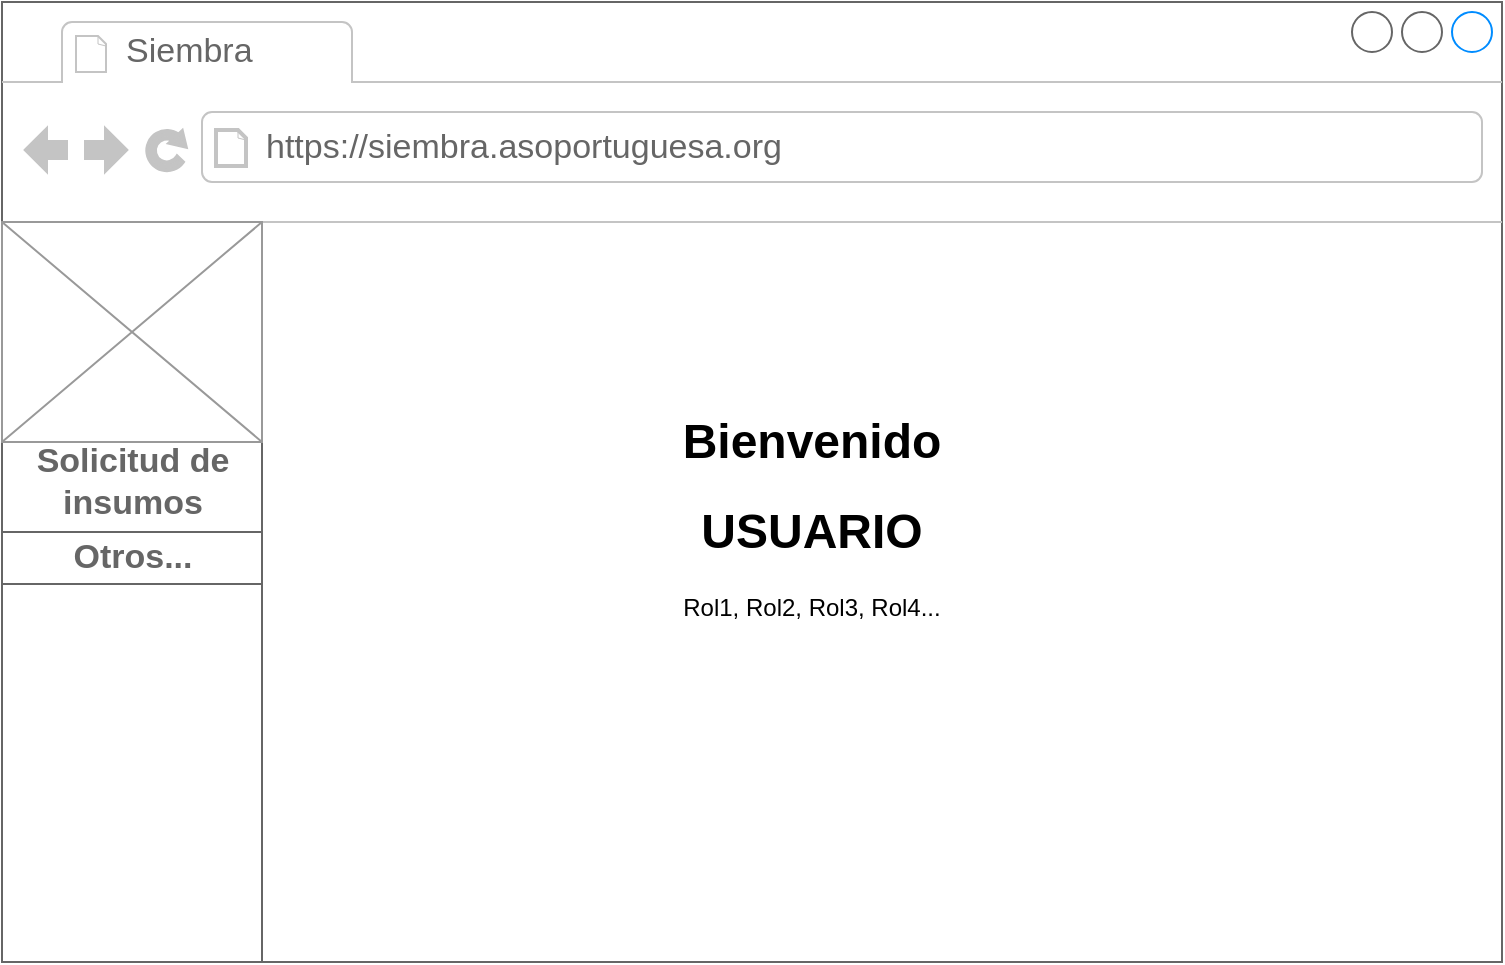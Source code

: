 <mxfile version="13.2.1" type="github" pages="10">
  <diagram id="QuyX2whkP-qja3CpLCFp" name="Prod - Page-1">
    <mxGraphModel dx="828" dy="492" grid="1" gridSize="10" guides="1" tooltips="1" connect="1" arrows="1" fold="1" page="1" pageScale="1" pageWidth="827" pageHeight="1169" math="0" shadow="0">
      <root>
        <mxCell id="0" />
        <mxCell id="1" parent="0" />
        <mxCell id="Z5RQobhobNwmoO2SX2og-1" value="" style="strokeWidth=1;shadow=0;dashed=0;align=center;html=1;shape=mxgraph.mockup.containers.browserWindow;rSize=0;strokeColor=#666666;strokeColor2=#008cff;strokeColor3=#c4c4c4;mainText=,;recursiveResize=0;" parent="1" vertex="1">
          <mxGeometry x="40" y="20" width="750" height="480" as="geometry" />
        </mxCell>
        <mxCell id="Z5RQobhobNwmoO2SX2og-2" value="Siembra" style="strokeWidth=1;shadow=0;dashed=0;align=center;html=1;shape=mxgraph.mockup.containers.anchor;fontSize=17;fontColor=#666666;align=left;" parent="Z5RQobhobNwmoO2SX2og-1" vertex="1">
          <mxGeometry x="60" y="12" width="110" height="26" as="geometry" />
        </mxCell>
        <mxCell id="Z5RQobhobNwmoO2SX2og-3" value="https://siembra.asoportuguesa.org" style="strokeWidth=1;shadow=0;dashed=0;align=center;html=1;shape=mxgraph.mockup.containers.anchor;rSize=0;fontSize=17;fontColor=#666666;align=left;" parent="Z5RQobhobNwmoO2SX2og-1" vertex="1">
          <mxGeometry x="130" y="60" width="250" height="26" as="geometry" />
        </mxCell>
        <mxCell id="Z5RQobhobNwmoO2SX2og-4" value="" style="strokeWidth=1;shadow=0;dashed=0;align=center;html=1;shape=mxgraph.mockup.containers.rrect;rSize=0;strokeColor=#666666;" parent="Z5RQobhobNwmoO2SX2og-1" vertex="1">
          <mxGeometry y="110" width="130" height="370" as="geometry" />
        </mxCell>
        <UserObject label="Solicitud de &lt;br&gt;insumos" link="data:page/id,7zwMk-7BACqUsPq9tSAO" id="Z5RQobhobNwmoO2SX2og-5">
          <mxCell style="strokeColor=inherit;fillColor=inherit;gradientColor=inherit;strokeWidth=1;shadow=0;dashed=0;align=center;html=1;shape=mxgraph.mockup.containers.rrect;rSize=0;fontSize=17;fontColor=#666666;fontStyle=1;resizeWidth=1;" parent="Z5RQobhobNwmoO2SX2og-4" vertex="1">
            <mxGeometry width="130" height="50" relative="1" as="geometry">
              <mxPoint y="105" as="offset" />
            </mxGeometry>
          </mxCell>
        </UserObject>
        <mxCell id="Z5RQobhobNwmoO2SX2og-8" value="Otros..." style="strokeColor=inherit;fillColor=inherit;gradientColor=inherit;strokeWidth=1;shadow=0;dashed=0;align=center;html=1;shape=mxgraph.mockup.containers.rrect;rSize=0;fontSize=17;fontColor=#666666;fontStyle=1;resizeWidth=1;" parent="Z5RQobhobNwmoO2SX2og-4" vertex="1">
          <mxGeometry y="1" width="130" height="26" relative="1" as="geometry">
            <mxPoint y="-215" as="offset" />
          </mxGeometry>
        </mxCell>
        <mxCell id="Z5RQobhobNwmoO2SX2og-16" value="" style="verticalLabelPosition=bottom;shadow=0;dashed=0;align=center;html=1;verticalAlign=top;strokeWidth=1;shape=mxgraph.mockup.graphics.simpleIcon;strokeColor=#999999;" parent="Z5RQobhobNwmoO2SX2og-1" vertex="1">
          <mxGeometry y="110" width="130" height="110" as="geometry" />
        </mxCell>
        <mxCell id="Z5RQobhobNwmoO2SX2og-17" value="&lt;h1&gt;Bienvenido&lt;/h1&gt;&lt;h1&gt;USUARIO&lt;/h1&gt;&lt;p&gt;Rol1, Rol2, Rol3, Rol4...&lt;/p&gt;" style="text;html=1;strokeColor=none;fillColor=none;spacing=5;spacingTop=-20;whiteSpace=wrap;overflow=hidden;rounded=0;align=center;" parent="Z5RQobhobNwmoO2SX2og-1" vertex="1">
          <mxGeometry x="310" y="200" width="190" height="120" as="geometry" />
        </mxCell>
      </root>
    </mxGraphModel>
  </diagram>
  <diagram id="7zwMk-7BACqUsPq9tSAO" name="Prod - Page-2">
    <mxGraphModel dx="828" dy="492" grid="1" gridSize="10" guides="1" tooltips="1" connect="1" arrows="1" fold="1" page="1" pageScale="1" pageWidth="827" pageHeight="1169" math="0" shadow="0">
      <root>
        <mxCell id="gKisJ0sx-vYq03M-hG_t-0" />
        <mxCell id="gKisJ0sx-vYq03M-hG_t-1" parent="gKisJ0sx-vYq03M-hG_t-0" />
        <mxCell id="gKisJ0sx-vYq03M-hG_t-2" value="" style="strokeWidth=1;shadow=0;dashed=0;align=center;html=1;shape=mxgraph.mockup.containers.browserWindow;rSize=0;strokeColor=#666666;strokeColor2=#008cff;strokeColor3=#c4c4c4;mainText=,;recursiveResize=0;" parent="gKisJ0sx-vYq03M-hG_t-1" vertex="1">
          <mxGeometry x="40" y="20" width="750" height="480" as="geometry" />
        </mxCell>
        <mxCell id="gKisJ0sx-vYq03M-hG_t-3" value="Siembra" style="strokeWidth=1;shadow=0;dashed=0;align=center;html=1;shape=mxgraph.mockup.containers.anchor;fontSize=17;fontColor=#666666;align=left;" parent="gKisJ0sx-vYq03M-hG_t-2" vertex="1">
          <mxGeometry x="60" y="12" width="110" height="26" as="geometry" />
        </mxCell>
        <mxCell id="gKisJ0sx-vYq03M-hG_t-4" value="https://siembra.asoportuguesa.org" style="strokeWidth=1;shadow=0;dashed=0;align=center;html=1;shape=mxgraph.mockup.containers.anchor;rSize=0;fontSize=17;fontColor=#666666;align=left;" parent="gKisJ0sx-vYq03M-hG_t-2" vertex="1">
          <mxGeometry x="130" y="60" width="250" height="26" as="geometry" />
        </mxCell>
        <mxCell id="BYekHz_JngwF6bZnMJrw-88" value="" style="swimlane;fontStyle=0;childLayout=stackLayout;horizontal=1;startSize=26;fillColor=none;horizontalStack=0;resizeParent=1;resizeParentMax=0;resizeLast=0;collapsible=1;marginBottom=0;align=center;" parent="gKisJ0sx-vYq03M-hG_t-2" vertex="1">
          <mxGeometry x="580.33" y="220" width="53.33" height="50" as="geometry" />
        </mxCell>
        <mxCell id="BYekHz_JngwF6bZnMJrw-91" value="" style="shape=image;html=1;verticalAlign=top;verticalLabelPosition=bottom;labelBackgroundColor=#ffffff;imageAspect=0;aspect=fixed;image=https://cdn4.iconfinder.com/data/icons/icocentre-free-icons/114/f-cross_256-128.png;align=center;" parent="BYekHz_JngwF6bZnMJrw-88" vertex="1">
          <mxGeometry y="26" width="53.33" height="24" as="geometry" />
        </mxCell>
        <mxCell id="4_A7WSBY_ZJpwCcbjX7z-0" value="" style="swimlane;fontStyle=0;childLayout=stackLayout;horizontal=1;startSize=26;fillColor=none;horizontalStack=0;resizeParent=1;resizeParentMax=0;resizeLast=0;collapsible=1;marginBottom=0;align=center;" parent="gKisJ0sx-vYq03M-hG_t-2" vertex="1">
          <mxGeometry x="530" y="220" width="50" height="50" as="geometry" />
        </mxCell>
        <UserObject label="" link="data:page/id,U-QEXP-KFMDt4UEnIORS" id="4_A7WSBY_ZJpwCcbjX7z-5">
          <mxCell style="shape=image;html=1;verticalAlign=top;verticalLabelPosition=bottom;labelBackgroundColor=#ffffff;imageAspect=0;aspect=fixed;image=https://cdn3.iconfinder.com/data/icons/social-media-2125/80/view-128.png;align=center;" parent="4_A7WSBY_ZJpwCcbjX7z-0" vertex="1">
            <mxGeometry y="26" width="50" height="24" as="geometry" />
          </mxCell>
        </UserObject>
        <mxCell id="BYekHz_JngwF6bZnMJrw-81" value="Lote" style="swimlane;fontStyle=0;childLayout=stackLayout;horizontal=1;startSize=26;fillColor=none;horizontalStack=0;resizeParent=1;resizeParentMax=0;resizeLast=0;collapsible=1;marginBottom=0;align=center;" parent="gKisJ0sx-vYq03M-hG_t-2" vertex="1">
          <mxGeometry x="470" y="220" width="60" height="52" as="geometry" />
        </mxCell>
        <mxCell id="BYekHz_JngwF6bZnMJrw-82" value="1" style="text;strokeColor=none;fillColor=none;align=left;verticalAlign=top;spacingLeft=4;spacingRight=4;overflow=hidden;rotatable=0;points=[[0,0.5],[1,0.5]];portConstraint=eastwest;" parent="BYekHz_JngwF6bZnMJrw-81" vertex="1">
          <mxGeometry y="26" width="60" height="26" as="geometry" />
        </mxCell>
        <mxCell id="BYekHz_JngwF6bZnMJrw-69" value="Crédito" style="swimlane;fontStyle=0;childLayout=stackLayout;horizontal=1;startSize=26;fillColor=none;horizontalStack=0;resizeParent=1;resizeParentMax=0;resizeLast=0;collapsible=1;marginBottom=0;align=center;" parent="gKisJ0sx-vYq03M-hG_t-2" vertex="1">
          <mxGeometry x="290" y="220" width="120" height="52" as="geometry" />
        </mxCell>
        <mxCell id="BYekHz_JngwF6bZnMJrw-70" value="00001265" style="text;strokeColor=none;fillColor=none;align=left;verticalAlign=top;spacingLeft=4;spacingRight=4;overflow=hidden;rotatable=0;points=[[0,0.5],[1,0.5]];portConstraint=eastwest;" parent="BYekHz_JngwF6bZnMJrw-69" vertex="1">
          <mxGeometry y="26" width="120" height="26" as="geometry" />
        </mxCell>
        <mxCell id="BYekHz_JngwF6bZnMJrw-65" value="Solicitud" style="swimlane;fontStyle=0;childLayout=stackLayout;horizontal=1;startSize=26;fillColor=none;horizontalStack=0;resizeParent=1;resizeParentMax=0;resizeLast=0;collapsible=1;marginBottom=0;align=center;" parent="gKisJ0sx-vYq03M-hG_t-2" vertex="1">
          <mxGeometry x="220" y="220" width="70" height="52" as="geometry" />
        </mxCell>
        <mxCell id="BYekHz_JngwF6bZnMJrw-66" value="SOEI0001" style="text;strokeColor=none;fillColor=none;align=left;verticalAlign=top;spacingLeft=4;spacingRight=4;overflow=hidden;rotatable=0;points=[[0,0.5],[1,0.5]];portConstraint=eastwest;" parent="BYekHz_JngwF6bZnMJrw-65" vertex="1">
          <mxGeometry y="26" width="70" height="26" as="geometry" />
        </mxCell>
        <mxCell id="gKisJ0sx-vYq03M-hG_t-5" value="" style="strokeWidth=1;shadow=0;dashed=0;align=center;html=1;shape=mxgraph.mockup.containers.rrect;rSize=0;strokeColor=#666666;" parent="gKisJ0sx-vYq03M-hG_t-2" vertex="1">
          <mxGeometry y="110" width="130" height="370" as="geometry" />
        </mxCell>
        <mxCell id="gKisJ0sx-vYq03M-hG_t-6" value="Solicitud de &lt;br&gt;insumos" style="strokeColor=inherit;fillColor=inherit;gradientColor=inherit;strokeWidth=1;shadow=0;dashed=0;align=center;html=1;shape=mxgraph.mockup.containers.rrect;rSize=0;fontSize=17;fontColor=#666666;fontStyle=1;resizeWidth=1;" parent="gKisJ0sx-vYq03M-hG_t-5" vertex="1">
          <mxGeometry width="130" height="50" relative="1" as="geometry">
            <mxPoint y="105" as="offset" />
          </mxGeometry>
        </mxCell>
        <mxCell id="gKisJ0sx-vYq03M-hG_t-7" value="Otros..." style="strokeColor=inherit;fillColor=inherit;gradientColor=inherit;strokeWidth=1;shadow=0;dashed=0;align=center;html=1;shape=mxgraph.mockup.containers.rrect;rSize=0;fontSize=17;fontColor=#666666;fontStyle=1;resizeWidth=1;" parent="gKisJ0sx-vYq03M-hG_t-5" vertex="1">
          <mxGeometry y="1" width="130" height="26" relative="1" as="geometry">
            <mxPoint y="-215" as="offset" />
          </mxGeometry>
        </mxCell>
        <mxCell id="gKisJ0sx-vYq03M-hG_t-8" value="" style="verticalLabelPosition=bottom;shadow=0;dashed=0;align=center;html=1;verticalAlign=top;strokeWidth=1;shape=mxgraph.mockup.graphics.simpleIcon;strokeColor=#999999;" parent="gKisJ0sx-vYq03M-hG_t-2" vertex="1">
          <mxGeometry y="110" width="130" height="110" as="geometry" />
        </mxCell>
        <UserObject label="Nueva solicitud" link="data:page/id,H_ms2dcrYM0Be4c1I_b2" id="BYekHz_JngwF6bZnMJrw-92">
          <mxCell style="rounded=1;fillColor=#0057D8;align=center;strokeColor=none;html=1;fontColor=#ffffff;fontSize=12" parent="gKisJ0sx-vYq03M-hG_t-2" vertex="1">
            <mxGeometry x="220" y="180" width="86" height="33" as="geometry" />
          </mxCell>
        </UserObject>
        <mxCell id="iQv78sXD4_fwiwOSkg_N-0" value="&lt;h1&gt;Solicitudes de insumos&lt;/h1&gt;" style="text;html=1;strokeColor=none;fillColor=none;spacing=5;spacingTop=-20;whiteSpace=wrap;overflow=hidden;rounded=0;align=center;" parent="gKisJ0sx-vYq03M-hG_t-1" vertex="1">
          <mxGeometry x="330" y="150" width="290" height="40" as="geometry" />
        </mxCell>
        <mxCell id="BYekHz_JngwF6bZnMJrw-77" value="Finca" style="swimlane;fontStyle=0;childLayout=stackLayout;horizontal=1;startSize=26;fillColor=none;horizontalStack=0;resizeParent=1;resizeParentMax=0;resizeLast=0;collapsible=1;marginBottom=0;align=center;" parent="gKisJ0sx-vYq03M-hG_t-1" vertex="1">
          <mxGeometry x="450" y="240" width="60" height="52" as="geometry" />
        </mxCell>
        <mxCell id="BYekHz_JngwF6bZnMJrw-78" value="014" style="text;strokeColor=none;fillColor=none;align=left;verticalAlign=top;spacingLeft=4;spacingRight=4;overflow=hidden;rotatable=0;points=[[0,0.5],[1,0.5]];portConstraint=eastwest;" parent="BYekHz_JngwF6bZnMJrw-77" vertex="1">
          <mxGeometry y="26" width="60" height="26" as="geometry" />
        </mxCell>
      </root>
    </mxGraphModel>
  </diagram>
  <diagram id="H_ms2dcrYM0Be4c1I_b2" name="Prod - Page-3">
    <mxGraphModel dx="828" dy="492" grid="1" gridSize="10" guides="1" tooltips="1" connect="1" arrows="1" fold="1" page="1" pageScale="1" pageWidth="827" pageHeight="1169" math="0" shadow="0">
      <root>
        <mxCell id="hDAZ8aq15jbLdWbwDaX0-0" />
        <mxCell id="hDAZ8aq15jbLdWbwDaX0-1" parent="hDAZ8aq15jbLdWbwDaX0-0" />
        <mxCell id="hDAZ8aq15jbLdWbwDaX0-2" value="" style="strokeWidth=1;shadow=0;dashed=0;align=center;html=1;shape=mxgraph.mockup.containers.browserWindow;rSize=0;strokeColor=#666666;strokeColor2=#008cff;strokeColor3=#c4c4c4;mainText=,;recursiveResize=0;" parent="hDAZ8aq15jbLdWbwDaX0-1" vertex="1">
          <mxGeometry x="40" y="20" width="844" height="480" as="geometry" />
        </mxCell>
        <mxCell id="hDAZ8aq15jbLdWbwDaX0-3" value="Siembra" style="strokeWidth=1;shadow=0;dashed=0;align=center;html=1;shape=mxgraph.mockup.containers.anchor;fontSize=17;fontColor=#666666;align=left;" parent="hDAZ8aq15jbLdWbwDaX0-2" vertex="1">
          <mxGeometry x="60" y="12" width="110" height="26" as="geometry" />
        </mxCell>
        <mxCell id="hDAZ8aq15jbLdWbwDaX0-4" value="https://siembra.asoportuguesa.org" style="strokeWidth=1;shadow=0;dashed=0;align=center;html=1;shape=mxgraph.mockup.containers.anchor;rSize=0;fontSize=17;fontColor=#666666;align=left;" parent="hDAZ8aq15jbLdWbwDaX0-2" vertex="1">
          <mxGeometry x="130" y="60" width="250" height="26" as="geometry" />
        </mxCell>
        <mxCell id="hDAZ8aq15jbLdWbwDaX0-5" value="" style="strokeWidth=1;shadow=0;dashed=0;align=center;html=1;shape=mxgraph.mockup.containers.rrect;rSize=0;strokeColor=#666666;" parent="hDAZ8aq15jbLdWbwDaX0-2" vertex="1">
          <mxGeometry y="110" width="130" height="370" as="geometry" />
        </mxCell>
        <mxCell id="hDAZ8aq15jbLdWbwDaX0-6" value="Solicitud de &lt;br&gt;insumos" style="strokeColor=inherit;fillColor=inherit;gradientColor=inherit;strokeWidth=1;shadow=0;dashed=0;align=center;html=1;shape=mxgraph.mockup.containers.rrect;rSize=0;fontSize=17;fontColor=#666666;fontStyle=1;resizeWidth=1;" parent="hDAZ8aq15jbLdWbwDaX0-5" vertex="1">
          <mxGeometry width="130" height="50" relative="1" as="geometry">
            <mxPoint y="105" as="offset" />
          </mxGeometry>
        </mxCell>
        <mxCell id="hDAZ8aq15jbLdWbwDaX0-7" value="Otros..." style="strokeColor=inherit;fillColor=inherit;gradientColor=inherit;strokeWidth=1;shadow=0;dashed=0;align=center;html=1;shape=mxgraph.mockup.containers.rrect;rSize=0;fontSize=17;fontColor=#666666;fontStyle=1;resizeWidth=1;" parent="hDAZ8aq15jbLdWbwDaX0-5" vertex="1">
          <mxGeometry y="1" width="130" height="26" relative="1" as="geometry">
            <mxPoint y="-215" as="offset" />
          </mxGeometry>
        </mxCell>
        <mxCell id="hDAZ8aq15jbLdWbwDaX0-8" value="" style="verticalLabelPosition=bottom;shadow=0;dashed=0;align=center;html=1;verticalAlign=top;strokeWidth=1;shape=mxgraph.mockup.graphics.simpleIcon;strokeColor=#999999;" parent="hDAZ8aq15jbLdWbwDaX0-2" vertex="1">
          <mxGeometry y="110" width="130" height="110" as="geometry" />
        </mxCell>
        <mxCell id="hDAZ8aq15jbLdWbwDaX0-9" value="Option 1" style="strokeWidth=1;shadow=0;dashed=0;align=center;html=1;shape=mxgraph.mockup.forms.comboBox;strokeColor=#999999;fillColor=#ddeeff;align=left;fillColor2=#aaddff;mainText=;fontColor=#666666;fontSize=17;spacingLeft=3;" parent="hDAZ8aq15jbLdWbwDaX0-2" vertex="1">
          <mxGeometry x="190" y="210" width="150" height="30" as="geometry" />
        </mxCell>
        <mxCell id="hDAZ8aq15jbLdWbwDaX0-10" value="Option 1" style="strokeWidth=1;shadow=0;dashed=0;align=center;html=1;shape=mxgraph.mockup.forms.comboBox;strokeColor=#999999;fillColor=#ddeeff;align=left;fillColor2=#aaddff;mainText=;fontColor=#666666;fontSize=17;spacingLeft=3;" parent="hDAZ8aq15jbLdWbwDaX0-2" vertex="1">
          <mxGeometry x="190" y="260" width="470" height="30" as="geometry" />
        </mxCell>
        <mxCell id="hDAZ8aq15jbLdWbwDaX0-11" value="&lt;table cellpadding=&quot;0&quot; cellspacing=&quot;0&quot; style=&quot;width:100%;height:100%;&quot;&gt;&lt;tr&gt;&lt;td style=&quot;width:85%&quot;&gt;100&lt;/td&gt;&lt;td style=&quot;width:15%&quot;&gt;&lt;/td&gt;&lt;/tr&gt;&lt;/table&gt;" style="strokeWidth=1;shadow=0;dashed=0;align=center;html=1;shape=mxgraph.mockup.forms.spinner;strokeColor=#999999;spinLayout=right;spinStyle=normal;adjStyle=triangle;fillColor=#aaddff;fontSize=17;fontColor=#666666;mainText=;html=1;overflow=fill;" parent="hDAZ8aq15jbLdWbwDaX0-2" vertex="1">
          <mxGeometry x="190" y="310" width="120" height="30" as="geometry" />
        </mxCell>
        <UserObject label="Crédito" placeholders="1" name="Variable" id="hDAZ8aq15jbLdWbwDaX0-12">
          <mxCell style="text;html=1;strokeColor=none;fillColor=none;align=left;verticalAlign=middle;whiteSpace=wrap;overflow=hidden;" parent="hDAZ8aq15jbLdWbwDaX0-2" vertex="1">
            <mxGeometry x="190" y="190" width="80" height="20" as="geometry" />
          </mxCell>
        </UserObject>
        <mxCell id="hDAZ8aq15jbLdWbwDaX0-13" value="Option 1" style="strokeWidth=1;shadow=0;dashed=0;align=center;html=1;shape=mxgraph.mockup.forms.comboBox;strokeColor=#999999;fillColor=#ddeeff;align=left;fillColor2=#aaddff;mainText=;fontColor=#666666;fontSize=17;spacingLeft=3;" parent="hDAZ8aq15jbLdWbwDaX0-2" vertex="1">
          <mxGeometry x="350" y="210" width="150" height="30" as="geometry" />
        </mxCell>
        <UserObject label="Finca" placeholders="1" name="Variable" id="hDAZ8aq15jbLdWbwDaX0-14">
          <mxCell style="text;html=1;strokeColor=none;fillColor=none;align=left;verticalAlign=middle;whiteSpace=wrap;overflow=hidden;" parent="hDAZ8aq15jbLdWbwDaX0-2" vertex="1">
            <mxGeometry x="350" y="190" width="80" height="20" as="geometry" />
          </mxCell>
        </UserObject>
        <mxCell id="hDAZ8aq15jbLdWbwDaX0-15" value="Option 1" style="strokeWidth=1;shadow=0;dashed=0;align=center;html=1;shape=mxgraph.mockup.forms.comboBox;strokeColor=#999999;fillColor=#ddeeff;align=left;fillColor2=#aaddff;mainText=;fontColor=#666666;fontSize=17;spacingLeft=3;" parent="hDAZ8aq15jbLdWbwDaX0-2" vertex="1">
          <mxGeometry x="510" y="210" width="150" height="30" as="geometry" />
        </mxCell>
        <UserObject label="Lote" placeholders="1" name="Variable" id="hDAZ8aq15jbLdWbwDaX0-16">
          <mxCell style="text;html=1;strokeColor=none;fillColor=none;align=left;verticalAlign=middle;whiteSpace=wrap;overflow=hidden;" parent="hDAZ8aq15jbLdWbwDaX0-2" vertex="1">
            <mxGeometry x="510" y="190" width="80" height="20" as="geometry" />
          </mxCell>
        </UserObject>
        <UserObject label="Producto" placeholders="1" name="Variable" id="hDAZ8aq15jbLdWbwDaX0-17">
          <mxCell style="text;html=1;strokeColor=none;fillColor=none;align=left;verticalAlign=middle;whiteSpace=wrap;overflow=hidden;" parent="hDAZ8aq15jbLdWbwDaX0-2" vertex="1">
            <mxGeometry x="190" y="240" width="80" height="20" as="geometry" />
          </mxCell>
        </UserObject>
        <UserObject label="Cantidad" placeholders="1" name="Variable" id="hDAZ8aq15jbLdWbwDaX0-18">
          <mxCell style="text;html=1;strokeColor=none;fillColor=none;align=left;verticalAlign=middle;whiteSpace=wrap;overflow=hidden;" parent="hDAZ8aq15jbLdWbwDaX0-2" vertex="1">
            <mxGeometry x="190" y="290" width="80" height="20" as="geometry" />
          </mxCell>
        </UserObject>
        <mxCell id="hDAZ8aq15jbLdWbwDaX0-19" value="" style="swimlane;fontStyle=0;childLayout=stackLayout;horizontal=1;startSize=26;fillColor=none;horizontalStack=0;resizeParent=1;resizeParentMax=0;resizeLast=0;collapsible=1;marginBottom=0;align=center;" parent="hDAZ8aq15jbLdWbwDaX0-2" vertex="1">
          <mxGeometry x="680" y="360" width="53.33" height="50" as="geometry" />
        </mxCell>
        <mxCell id="hDAZ8aq15jbLdWbwDaX0-20" value="" style="shape=image;html=1;verticalAlign=top;verticalLabelPosition=bottom;labelBackgroundColor=#ffffff;imageAspect=0;aspect=fixed;image=https://cdn4.iconfinder.com/data/icons/icocentre-free-icons/114/f-cross_256-128.png;align=center;" parent="hDAZ8aq15jbLdWbwDaX0-19" vertex="1">
          <mxGeometry y="26" width="53.33" height="24" as="geometry" />
        </mxCell>
        <mxCell id="hDAZ8aq15jbLdWbwDaX0-21" value="Cantidad" style="swimlane;fontStyle=0;childLayout=stackLayout;horizontal=1;startSize=26;fillColor=none;horizontalStack=0;resizeParent=1;resizeParentMax=0;resizeLast=0;collapsible=1;marginBottom=0;align=center;" parent="hDAZ8aq15jbLdWbwDaX0-2" vertex="1">
          <mxGeometry x="480" y="360" width="80" height="52" as="geometry" />
        </mxCell>
        <mxCell id="hDAZ8aq15jbLdWbwDaX0-22" value="10000" style="text;strokeColor=none;fillColor=none;align=left;verticalAlign=top;spacingLeft=4;spacingRight=4;overflow=hidden;rotatable=0;points=[[0,0.5],[1,0.5]];portConstraint=eastwest;" parent="hDAZ8aq15jbLdWbwDaX0-21" vertex="1">
          <mxGeometry y="26" width="80" height="26" as="geometry" />
        </mxCell>
        <mxCell id="hDAZ8aq15jbLdWbwDaX0-23" value="Producto" style="swimlane;fontStyle=0;childLayout=stackLayout;horizontal=1;startSize=26;fillColor=none;horizontalStack=0;resizeParent=1;resizeParentMax=0;resizeLast=0;collapsible=1;marginBottom=0;align=center;" parent="hDAZ8aq15jbLdWbwDaX0-2" vertex="1">
          <mxGeometry x="240" y="360" width="240" height="52" as="geometry" />
        </mxCell>
        <mxCell id="hDAZ8aq15jbLdWbwDaX0-24" value="Glyfosan LTS" style="text;strokeColor=none;fillColor=none;align=left;verticalAlign=top;spacingLeft=4;spacingRight=4;overflow=hidden;rotatable=0;points=[[0,0.5],[1,0.5]];portConstraint=eastwest;" parent="hDAZ8aq15jbLdWbwDaX0-23" vertex="1">
          <mxGeometry y="26" width="240" height="26" as="geometry" />
        </mxCell>
        <mxCell id="hDAZ8aq15jbLdWbwDaX0-25" value="Crédito" style="swimlane;fontStyle=0;childLayout=stackLayout;horizontal=1;startSize=26;fillColor=none;horizontalStack=0;resizeParent=1;resizeParentMax=0;resizeLast=0;collapsible=1;marginBottom=0;align=center;" parent="hDAZ8aq15jbLdWbwDaX0-2" vertex="1">
          <mxGeometry x="170" y="360" width="70" height="52" as="geometry" />
        </mxCell>
        <mxCell id="hDAZ8aq15jbLdWbwDaX0-26" value="00001265" style="text;strokeColor=none;fillColor=none;align=left;verticalAlign=top;spacingLeft=4;spacingRight=4;overflow=hidden;rotatable=0;points=[[0,0.5],[1,0.5]];portConstraint=eastwest;" parent="hDAZ8aq15jbLdWbwDaX0-25" vertex="1">
          <mxGeometry y="26" width="70" height="26" as="geometry" />
        </mxCell>
        <mxCell id="hDAZ8aq15jbLdWbwDaX0-27" value="Agregar" style="rounded=1;fillColor=#0057D8;align=center;strokeColor=none;html=1;fontColor=#ffffff;fontSize=12" parent="hDAZ8aq15jbLdWbwDaX0-2" vertex="1">
          <mxGeometry x="574" y="308.5" width="86" height="33" as="geometry" />
        </mxCell>
        <UserObject label="Enviar pedido" link="data:page/id,7zwMk-7BACqUsPq9tSAO" id="hDAZ8aq15jbLdWbwDaX0-28">
          <mxCell style="rounded=1;fillColor=#0057D8;align=center;strokeColor=none;html=1;fontColor=#ffffff;fontSize=12" parent="hDAZ8aq15jbLdWbwDaX0-2" vertex="1">
            <mxGeometry x="394" y="430" width="86" height="33" as="geometry" />
          </mxCell>
        </UserObject>
        <mxCell id="06EIdJC4_-jSWrz6iiJg-0" value="El apartado de producto no corresponderá a una presentación comercial, sino a una generalización (sea por nombre, ingrediente activo o formula)." style="shape=note;strokeWidth=2;fontSize=14;size=20;whiteSpace=wrap;html=1;fillColor=#fff2cc;strokeColor=#d6b656;fontColor=#666600;align=center;" vertex="1" parent="hDAZ8aq15jbLdWbwDaX0-2">
          <mxGeometry x="574" y="50" width="270" height="100" as="geometry" />
        </mxCell>
        <mxCell id="06EIdJC4_-jSWrz6iiJg-1" value="" style="endArrow=classic;html=1;fontColor=#000000;exitX=0.5;exitY=1;exitDx=0;exitDy=0;exitPerimeter=0;" edge="1" parent="hDAZ8aq15jbLdWbwDaX0-2" source="06EIdJC4_-jSWrz6iiJg-0">
          <mxGeometry width="50" height="50" relative="1" as="geometry">
            <mxPoint x="750" y="140" as="sourcePoint" />
            <mxPoint x="663" y="271" as="targetPoint" />
          </mxGeometry>
        </mxCell>
        <mxCell id="hDAZ8aq15jbLdWbwDaX0-29" value="&lt;h1&gt;Solicitud de insumos&lt;/h1&gt;" style="text;html=1;strokeColor=none;fillColor=none;spacing=5;spacingTop=-20;whiteSpace=wrap;overflow=hidden;rounded=0;align=center;" parent="hDAZ8aq15jbLdWbwDaX0-1" vertex="1">
          <mxGeometry x="330" y="150" width="290" height="40" as="geometry" />
        </mxCell>
        <mxCell id="hDAZ8aq15jbLdWbwDaX0-30" value="Finca" style="swimlane;fontStyle=0;childLayout=stackLayout;horizontal=1;startSize=26;fillColor=none;horizontalStack=0;resizeParent=1;resizeParentMax=0;resizeLast=0;collapsible=1;marginBottom=0;align=center;" parent="hDAZ8aq15jbLdWbwDaX0-1" vertex="1">
          <mxGeometry x="600" y="380" width="60" height="52" as="geometry" />
        </mxCell>
        <mxCell id="hDAZ8aq15jbLdWbwDaX0-31" value="014" style="text;strokeColor=none;fillColor=none;align=left;verticalAlign=top;spacingLeft=4;spacingRight=4;overflow=hidden;rotatable=0;points=[[0,0.5],[1,0.5]];portConstraint=eastwest;" parent="hDAZ8aq15jbLdWbwDaX0-30" vertex="1">
          <mxGeometry y="26" width="60" height="26" as="geometry" />
        </mxCell>
        <mxCell id="hDAZ8aq15jbLdWbwDaX0-32" value="Lote" style="swimlane;fontStyle=0;childLayout=stackLayout;horizontal=1;startSize=26;fillColor=none;horizontalStack=0;resizeParent=1;resizeParentMax=0;resizeLast=0;collapsible=1;marginBottom=0;align=center;" parent="hDAZ8aq15jbLdWbwDaX0-1" vertex="1">
          <mxGeometry x="660" y="380" width="60" height="52" as="geometry" />
        </mxCell>
        <mxCell id="hDAZ8aq15jbLdWbwDaX0-33" value="1" style="text;strokeColor=none;fillColor=none;align=left;verticalAlign=top;spacingLeft=4;spacingRight=4;overflow=hidden;rotatable=0;points=[[0,0.5],[1,0.5]];portConstraint=eastwest;" parent="hDAZ8aq15jbLdWbwDaX0-32" vertex="1">
          <mxGeometry y="26" width="60" height="26" as="geometry" />
        </mxCell>
      </root>
    </mxGraphModel>
  </diagram>
  <diagram id="U-QEXP-KFMDt4UEnIORS" name="Prod - Page-4">
    <mxGraphModel dx="828" dy="492" grid="1" gridSize="10" guides="1" tooltips="1" connect="1" arrows="1" fold="1" page="1" pageScale="1" pageWidth="827" pageHeight="1169" math="0" shadow="0">
      <root>
        <mxCell id="vylFYC_0QnrU-7aGmqL_-0" />
        <mxCell id="vylFYC_0QnrU-7aGmqL_-1" parent="vylFYC_0QnrU-7aGmqL_-0" />
        <mxCell id="vLKh6WIY8xhP1FfqxqWf-0" value="" style="strokeWidth=1;shadow=0;dashed=0;align=center;html=1;shape=mxgraph.mockup.containers.browserWindow;rSize=0;strokeColor=#666666;strokeColor2=#008cff;strokeColor3=#c4c4c4;mainText=,;recursiveResize=0;" parent="vylFYC_0QnrU-7aGmqL_-1" vertex="1">
          <mxGeometry x="40" y="20" width="750" height="480" as="geometry" />
        </mxCell>
        <mxCell id="vLKh6WIY8xhP1FfqxqWf-1" value="Siembra" style="strokeWidth=1;shadow=0;dashed=0;align=center;html=1;shape=mxgraph.mockup.containers.anchor;fontSize=17;fontColor=#666666;align=left;" parent="vLKh6WIY8xhP1FfqxqWf-0" vertex="1">
          <mxGeometry x="60" y="12" width="110" height="26" as="geometry" />
        </mxCell>
        <mxCell id="vLKh6WIY8xhP1FfqxqWf-2" value="https://siembra.asoportuguesa.org" style="strokeWidth=1;shadow=0;dashed=0;align=center;html=1;shape=mxgraph.mockup.containers.anchor;rSize=0;fontSize=17;fontColor=#666666;align=left;" parent="vLKh6WIY8xhP1FfqxqWf-0" vertex="1">
          <mxGeometry x="130" y="60" width="250" height="26" as="geometry" />
        </mxCell>
        <mxCell id="vLKh6WIY8xhP1FfqxqWf-19" value="Cantidad" style="swimlane;fontStyle=0;childLayout=stackLayout;horizontal=1;startSize=26;fillColor=none;horizontalStack=0;resizeParent=1;resizeParentMax=0;resizeLast=0;collapsible=1;marginBottom=0;align=center;" parent="vLKh6WIY8xhP1FfqxqWf-0" vertex="1">
          <mxGeometry x="470" y="170" width="80" height="52" as="geometry" />
        </mxCell>
        <mxCell id="vLKh6WIY8xhP1FfqxqWf-20" value="10000" style="text;strokeColor=none;fillColor=none;align=left;verticalAlign=top;spacingLeft=4;spacingRight=4;overflow=hidden;rotatable=0;points=[[0,0.5],[1,0.5]];portConstraint=eastwest;" parent="vLKh6WIY8xhP1FfqxqWf-19" vertex="1">
          <mxGeometry y="26" width="80" height="26" as="geometry" />
        </mxCell>
        <mxCell id="vLKh6WIY8xhP1FfqxqWf-21" value="Producto" style="swimlane;fontStyle=0;childLayout=stackLayout;horizontal=1;startSize=26;fillColor=none;horizontalStack=0;resizeParent=1;resizeParentMax=0;resizeLast=0;collapsible=1;marginBottom=0;align=center;" parent="vLKh6WIY8xhP1FfqxqWf-0" vertex="1">
          <mxGeometry x="230" y="170" width="240" height="52" as="geometry" />
        </mxCell>
        <mxCell id="vLKh6WIY8xhP1FfqxqWf-22" value="Glyfosan LTS" style="text;strokeColor=none;fillColor=none;align=left;verticalAlign=top;spacingLeft=4;spacingRight=4;overflow=hidden;rotatable=0;points=[[0,0.5],[1,0.5]];portConstraint=eastwest;" parent="vLKh6WIY8xhP1FfqxqWf-21" vertex="1">
          <mxGeometry y="26" width="240" height="26" as="geometry" />
        </mxCell>
        <mxCell id="vLKh6WIY8xhP1FfqxqWf-23" value="Crédito" style="swimlane;fontStyle=0;childLayout=stackLayout;horizontal=1;startSize=26;fillColor=none;horizontalStack=0;resizeParent=1;resizeParentMax=0;resizeLast=0;collapsible=1;marginBottom=0;align=center;" parent="vLKh6WIY8xhP1FfqxqWf-0" vertex="1">
          <mxGeometry x="160" y="170" width="70" height="52" as="geometry" />
        </mxCell>
        <mxCell id="vLKh6WIY8xhP1FfqxqWf-24" value="00001265" style="text;strokeColor=none;fillColor=none;align=left;verticalAlign=top;spacingLeft=4;spacingRight=4;overflow=hidden;rotatable=0;points=[[0,0.5],[1,0.5]];portConstraint=eastwest;" parent="vLKh6WIY8xhP1FfqxqWf-23" vertex="1">
          <mxGeometry y="26" width="70" height="26" as="geometry" />
        </mxCell>
        <mxCell id="vLKh6WIY8xhP1FfqxqWf-3" value="" style="strokeWidth=1;shadow=0;dashed=0;align=center;html=1;shape=mxgraph.mockup.containers.rrect;rSize=0;strokeColor=#666666;" parent="vLKh6WIY8xhP1FfqxqWf-0" vertex="1">
          <mxGeometry y="110" width="130" height="370" as="geometry" />
        </mxCell>
        <mxCell id="vLKh6WIY8xhP1FfqxqWf-4" value="Solicitud de &lt;br&gt;insumos" style="strokeColor=inherit;fillColor=inherit;gradientColor=inherit;strokeWidth=1;shadow=0;dashed=0;align=center;html=1;shape=mxgraph.mockup.containers.rrect;rSize=0;fontSize=17;fontColor=#666666;fontStyle=1;resizeWidth=1;" parent="vLKh6WIY8xhP1FfqxqWf-3" vertex="1">
          <mxGeometry width="130" height="50" relative="1" as="geometry">
            <mxPoint y="105" as="offset" />
          </mxGeometry>
        </mxCell>
        <mxCell id="vLKh6WIY8xhP1FfqxqWf-5" value="Otros..." style="strokeColor=inherit;fillColor=inherit;gradientColor=inherit;strokeWidth=1;shadow=0;dashed=0;align=center;html=1;shape=mxgraph.mockup.containers.rrect;rSize=0;fontSize=17;fontColor=#666666;fontStyle=1;resizeWidth=1;" parent="vLKh6WIY8xhP1FfqxqWf-3" vertex="1">
          <mxGeometry y="1" width="130" height="26" relative="1" as="geometry">
            <mxPoint y="-215" as="offset" />
          </mxGeometry>
        </mxCell>
        <mxCell id="vLKh6WIY8xhP1FfqxqWf-6" value="" style="verticalLabelPosition=bottom;shadow=0;dashed=0;align=center;html=1;verticalAlign=top;strokeWidth=1;shape=mxgraph.mockup.graphics.simpleIcon;strokeColor=#999999;" parent="vLKh6WIY8xhP1FfqxqWf-0" vertex="1">
          <mxGeometry y="110" width="130" height="110" as="geometry" />
        </mxCell>
        <UserObject label="volver" link="data:page/id,7zwMk-7BACqUsPq9tSAO" id="vLKh6WIY8xhP1FfqxqWf-26">
          <mxCell style="rounded=1;fillColor=#0057D8;align=center;strokeColor=none;html=1;fontColor=#ffffff;fontSize=12" parent="vLKh6WIY8xhP1FfqxqWf-0" vertex="1">
            <mxGeometry x="394" y="430" width="86" height="33" as="geometry" />
          </mxCell>
        </UserObject>
        <mxCell id="vLKh6WIY8xhP1FfqxqWf-27" value="&lt;h1&gt;Solicitud de insumos SOEI0001&lt;/h1&gt;" style="text;html=1;strokeColor=none;fillColor=none;spacing=5;spacingTop=-20;whiteSpace=wrap;overflow=hidden;rounded=0;align=center;" parent="vLKh6WIY8xhP1FfqxqWf-0" vertex="1">
          <mxGeometry x="252" y="130" width="370" height="40" as="geometry" />
        </mxCell>
        <mxCell id="vLKh6WIY8xhP1FfqxqWf-28" value="Finca" style="swimlane;fontStyle=0;childLayout=stackLayout;horizontal=1;startSize=26;fillColor=none;horizontalStack=0;resizeParent=1;resizeParentMax=0;resizeLast=0;collapsible=1;marginBottom=0;align=center;" parent="vylFYC_0QnrU-7aGmqL_-1" vertex="1">
          <mxGeometry x="590" y="190" width="60" height="52" as="geometry" />
        </mxCell>
        <mxCell id="vLKh6WIY8xhP1FfqxqWf-29" value="014" style="text;strokeColor=none;fillColor=none;align=left;verticalAlign=top;spacingLeft=4;spacingRight=4;overflow=hidden;rotatable=0;points=[[0,0.5],[1,0.5]];portConstraint=eastwest;" parent="vLKh6WIY8xhP1FfqxqWf-28" vertex="1">
          <mxGeometry y="26" width="60" height="26" as="geometry" />
        </mxCell>
        <mxCell id="vLKh6WIY8xhP1FfqxqWf-30" value="Lote" style="swimlane;fontStyle=0;childLayout=stackLayout;horizontal=1;startSize=26;fillColor=none;horizontalStack=0;resizeParent=1;resizeParentMax=0;resizeLast=0;collapsible=1;marginBottom=0;align=center;" parent="vylFYC_0QnrU-7aGmqL_-1" vertex="1">
          <mxGeometry x="650" y="190" width="60" height="52" as="geometry" />
        </mxCell>
        <mxCell id="vLKh6WIY8xhP1FfqxqWf-31" value="1" style="text;strokeColor=none;fillColor=none;align=left;verticalAlign=top;spacingLeft=4;spacingRight=4;overflow=hidden;rotatable=0;points=[[0,0.5],[1,0.5]];portConstraint=eastwest;" parent="vLKh6WIY8xhP1FfqxqWf-30" vertex="1">
          <mxGeometry y="26" width="60" height="26" as="geometry" />
        </mxCell>
      </root>
    </mxGraphModel>
  </diagram>
  <diagram id="s4IsGhTlqKxkbJz_zmYF" name="Tec - Page-1">
    <mxGraphModel dx="828" dy="492" grid="1" gridSize="10" guides="1" tooltips="1" connect="1" arrows="1" fold="1" page="1" pageScale="1" pageWidth="827" pageHeight="1169" math="0" shadow="0">
      <root>
        <mxCell id="drn9VIsCEjOhvap3S10T-0" />
        <mxCell id="drn9VIsCEjOhvap3S10T-1" parent="drn9VIsCEjOhvap3S10T-0" />
        <mxCell id="boywpNp5MD3iFQ-6lPlu-0" value="" style="strokeWidth=1;shadow=0;dashed=0;align=center;html=1;shape=mxgraph.mockup.containers.browserWindow;rSize=0;strokeColor=#666666;strokeColor2=#008cff;strokeColor3=#c4c4c4;mainText=,;recursiveResize=0;" parent="drn9VIsCEjOhvap3S10T-1" vertex="1">
          <mxGeometry x="40" y="20" width="750" height="480" as="geometry" />
        </mxCell>
        <mxCell id="boywpNp5MD3iFQ-6lPlu-1" value="Siembra" style="strokeWidth=1;shadow=0;dashed=0;align=center;html=1;shape=mxgraph.mockup.containers.anchor;fontSize=17;fontColor=#666666;align=left;" parent="boywpNp5MD3iFQ-6lPlu-0" vertex="1">
          <mxGeometry x="60" y="12" width="110" height="26" as="geometry" />
        </mxCell>
        <mxCell id="boywpNp5MD3iFQ-6lPlu-2" value="https://siembra.asoportuguesa.org" style="strokeWidth=1;shadow=0;dashed=0;align=center;html=1;shape=mxgraph.mockup.containers.anchor;rSize=0;fontSize=17;fontColor=#666666;align=left;" parent="boywpNp5MD3iFQ-6lPlu-0" vertex="1">
          <mxGeometry x="130" y="60" width="250" height="26" as="geometry" />
        </mxCell>
        <mxCell id="boywpNp5MD3iFQ-6lPlu-3" value="" style="swimlane;fontStyle=0;childLayout=stackLayout;horizontal=1;startSize=26;fillColor=none;horizontalStack=0;resizeParent=1;resizeParentMax=0;resizeLast=0;collapsible=1;marginBottom=0;align=center;" parent="boywpNp5MD3iFQ-6lPlu-0" vertex="1">
          <mxGeometry x="550" y="230" width="53.33" height="74" as="geometry" />
        </mxCell>
        <mxCell id="jG_V7Pfwplkmf9s8k-rB-57" value="" style="shape=image;html=1;verticalAlign=top;verticalLabelPosition=bottom;labelBackgroundColor=#ffffff;imageAspect=0;aspect=fixed;image=https://cdn4.iconfinder.com/data/icons/icocentre-free-icons/114/f-cross_256-128.png;align=center;" parent="boywpNp5MD3iFQ-6lPlu-3" vertex="1">
          <mxGeometry y="26" width="53.33" height="24" as="geometry" />
        </mxCell>
        <mxCell id="boywpNp5MD3iFQ-6lPlu-4" value="" style="html=1;aspect=fixed;strokeColor=#000000;shadow=0;align=center;verticalAlign=top;fillColor=#ffffff;shape=mxgraph.gcp2.check;fontFamily=Helvetica;fontSize=12;fontColor=#000000;" parent="boywpNp5MD3iFQ-6lPlu-3" vertex="1">
          <mxGeometry y="50" width="53.33" height="24" as="geometry" />
        </mxCell>
        <mxCell id="boywpNp5MD3iFQ-6lPlu-5" value="" style="swimlane;fontStyle=0;childLayout=stackLayout;horizontal=1;startSize=26;fillColor=none;horizontalStack=0;resizeParent=1;resizeParentMax=0;resizeLast=0;collapsible=1;marginBottom=0;align=center;" parent="boywpNp5MD3iFQ-6lPlu-0" vertex="1">
          <mxGeometry x="500" y="230" width="50" height="74" as="geometry" />
        </mxCell>
        <UserObject label="" link="data:page/id,WIjdTQBjdpD3an22AVTL" id="jG_V7Pfwplkmf9s8k-rB-56">
          <mxCell style="shape=image;html=1;verticalAlign=top;verticalLabelPosition=bottom;labelBackgroundColor=#ffffff;imageAspect=0;aspect=fixed;image=https://cdn3.iconfinder.com/data/icons/social-media-2125/80/view-128.png;align=center;" parent="boywpNp5MD3iFQ-6lPlu-5" vertex="1">
            <mxGeometry y="26" width="50" height="24" as="geometry" />
          </mxCell>
        </UserObject>
        <UserObject label="" link="data:page/id,WIjdTQBjdpD3an22AVTL" id="boywpNp5MD3iFQ-6lPlu-6">
          <mxCell style="shape=image;html=1;verticalAlign=top;verticalLabelPosition=bottom;labelBackgroundColor=#ffffff;imageAspect=0;aspect=fixed;image=https://cdn3.iconfinder.com/data/icons/social-media-2125/80/view-128.png;align=center;" parent="boywpNp5MD3iFQ-6lPlu-5" vertex="1">
            <mxGeometry y="50" width="50" height="24" as="geometry" />
          </mxCell>
        </UserObject>
        <mxCell id="boywpNp5MD3iFQ-6lPlu-7" value="Lote" style="swimlane;fontStyle=0;childLayout=stackLayout;horizontal=1;startSize=26;fillColor=none;horizontalStack=0;resizeParent=1;resizeParentMax=0;resizeLast=0;collapsible=1;marginBottom=0;align=center;" parent="boywpNp5MD3iFQ-6lPlu-0" vertex="1">
          <mxGeometry x="440" y="230" width="60" height="78" as="geometry" />
        </mxCell>
        <mxCell id="jG_V7Pfwplkmf9s8k-rB-55" value="1" style="text;strokeColor=none;fillColor=none;align=left;verticalAlign=top;spacingLeft=4;spacingRight=4;overflow=hidden;rotatable=0;points=[[0,0.5],[1,0.5]];portConstraint=eastwest;" parent="boywpNp5MD3iFQ-6lPlu-7" vertex="1">
          <mxGeometry y="26" width="60" height="26" as="geometry" />
        </mxCell>
        <mxCell id="boywpNp5MD3iFQ-6lPlu-8" value="1" style="text;strokeColor=none;fillColor=none;align=left;verticalAlign=top;spacingLeft=4;spacingRight=4;overflow=hidden;rotatable=0;points=[[0,0.5],[1,0.5]];portConstraint=eastwest;" parent="boywpNp5MD3iFQ-6lPlu-7" vertex="1">
          <mxGeometry y="52" width="60" height="26" as="geometry" />
        </mxCell>
        <mxCell id="boywpNp5MD3iFQ-6lPlu-19" value="Finca" style="swimlane;fontStyle=0;childLayout=stackLayout;horizontal=1;startSize=26;fillColor=none;horizontalStack=0;resizeParent=1;resizeParentMax=0;resizeLast=0;collapsible=1;marginBottom=0;align=center;" parent="boywpNp5MD3iFQ-6lPlu-0" vertex="1">
          <mxGeometry x="380" y="230" width="60" height="78" as="geometry" />
        </mxCell>
        <mxCell id="jG_V7Pfwplkmf9s8k-rB-54" value="014" style="text;strokeColor=none;fillColor=none;align=left;verticalAlign=top;spacingLeft=4;spacingRight=4;overflow=hidden;rotatable=0;points=[[0,0.5],[1,0.5]];portConstraint=eastwest;" parent="boywpNp5MD3iFQ-6lPlu-19" vertex="1">
          <mxGeometry y="26" width="60" height="26" as="geometry" />
        </mxCell>
        <mxCell id="boywpNp5MD3iFQ-6lPlu-20" value="016" style="text;strokeColor=none;fillColor=none;align=left;verticalAlign=top;spacingLeft=4;spacingRight=4;overflow=hidden;rotatable=0;points=[[0,0.5],[1,0.5]];portConstraint=eastwest;" parent="boywpNp5MD3iFQ-6lPlu-19" vertex="1">
          <mxGeometry y="52" width="60" height="26" as="geometry" />
        </mxCell>
        <mxCell id="boywpNp5MD3iFQ-6lPlu-9" value="Crédito" style="swimlane;fontStyle=0;childLayout=stackLayout;horizontal=1;startSize=26;fillColor=none;horizontalStack=0;resizeParent=1;resizeParentMax=0;resizeLast=0;collapsible=1;marginBottom=0;align=center;" parent="boywpNp5MD3iFQ-6lPlu-0" vertex="1">
          <mxGeometry x="260" y="230" width="120" height="78" as="geometry" />
        </mxCell>
        <mxCell id="jG_V7Pfwplkmf9s8k-rB-53" value="00001265" style="text;strokeColor=none;fillColor=none;align=left;verticalAlign=top;spacingLeft=4;spacingRight=4;overflow=hidden;rotatable=0;points=[[0,0.5],[1,0.5]];portConstraint=eastwest;" parent="boywpNp5MD3iFQ-6lPlu-9" vertex="1">
          <mxGeometry y="26" width="120" height="26" as="geometry" />
        </mxCell>
        <mxCell id="boywpNp5MD3iFQ-6lPlu-10" value="00001266" style="text;strokeColor=none;fillColor=none;align=left;verticalAlign=top;spacingLeft=4;spacingRight=4;overflow=hidden;rotatable=0;points=[[0,0.5],[1,0.5]];portConstraint=eastwest;" parent="boywpNp5MD3iFQ-6lPlu-9" vertex="1">
          <mxGeometry y="52" width="120" height="26" as="geometry" />
        </mxCell>
        <mxCell id="boywpNp5MD3iFQ-6lPlu-13" value="" style="strokeWidth=1;shadow=0;dashed=0;align=center;html=1;shape=mxgraph.mockup.containers.rrect;rSize=0;strokeColor=#666666;" parent="boywpNp5MD3iFQ-6lPlu-0" vertex="1">
          <mxGeometry y="110" width="130" height="370" as="geometry" />
        </mxCell>
        <mxCell id="boywpNp5MD3iFQ-6lPlu-14" value="Solicitud de &lt;br&gt;insumos" style="strokeColor=inherit;fillColor=inherit;gradientColor=inherit;strokeWidth=1;shadow=0;dashed=0;align=center;html=1;shape=mxgraph.mockup.containers.rrect;rSize=0;fontSize=17;fontColor=#666666;fontStyle=1;resizeWidth=1;" parent="boywpNp5MD3iFQ-6lPlu-13" vertex="1">
          <mxGeometry width="130" height="50" relative="1" as="geometry">
            <mxPoint y="105" as="offset" />
          </mxGeometry>
        </mxCell>
        <mxCell id="boywpNp5MD3iFQ-6lPlu-15" value="Otros..." style="strokeColor=inherit;fillColor=inherit;gradientColor=inherit;strokeWidth=1;shadow=0;dashed=0;align=center;html=1;shape=mxgraph.mockup.containers.rrect;rSize=0;fontSize=17;fontColor=#666666;fontStyle=1;resizeWidth=1;" parent="boywpNp5MD3iFQ-6lPlu-13" vertex="1">
          <mxGeometry y="1" width="130" height="26" relative="1" as="geometry">
            <mxPoint y="-215" as="offset" />
          </mxGeometry>
        </mxCell>
        <mxCell id="boywpNp5MD3iFQ-6lPlu-16" value="" style="verticalLabelPosition=bottom;shadow=0;dashed=0;align=center;html=1;verticalAlign=top;strokeWidth=1;shape=mxgraph.mockup.graphics.simpleIcon;strokeColor=#999999;" parent="boywpNp5MD3iFQ-6lPlu-0" vertex="1">
          <mxGeometry y="110" width="130" height="110" as="geometry" />
        </mxCell>
        <mxCell id="boywpNp5MD3iFQ-6lPlu-21" value="" style="strokeWidth=1;shadow=0;dashed=0;align=center;html=1;shape=mxgraph.mockup.rrect;rSize=10;fillColor=#F1F2F4;strokeColor=#ffffff;strokeWidth=2" parent="boywpNp5MD3iFQ-6lPlu-0" vertex="1">
          <mxGeometry x="330" y="170" width="230" height="33" as="geometry" />
        </mxCell>
        <mxCell id="boywpNp5MD3iFQ-6lPlu-22" value="Sin Ver." style="strokeWidth=1;shadow=0;dashed=0;align=center;html=1;shape=mxgraph.mockup.leftButton;rSize=10;fontSize=12;fontColor=#596780;fontStyle=0;fillColor=none;strokeColor=#ffffff;strokeWidth=2;resizeHeight=1;" parent="boywpNp5MD3iFQ-6lPlu-21" vertex="1">
          <mxGeometry width="60" height="33" relative="1" as="geometry" />
        </mxCell>
        <mxCell id="boywpNp5MD3iFQ-6lPlu-23" value="Verificadas" style="rounded=0;fontSize=12;fontColor=#596780;fontStyle=0;fillColor=none;strokeColor=#ffffff;strokeWidth=2;resizeHeight=1;" parent="boywpNp5MD3iFQ-6lPlu-21" vertex="1">
          <mxGeometry width="90" height="33" relative="1" as="geometry">
            <mxPoint x="60" as="offset" />
          </mxGeometry>
        </mxCell>
        <mxCell id="boywpNp5MD3iFQ-6lPlu-24" value="Todos" style="strokeWidth=1;shadow=0;dashed=0;align=center;html=1;shape=mxgraph.mockup.rightButton;rSize=10;fontSize=12;fontColor=#596780;fontStyle=0;fillColor=none;strokeColor=#ffffff;strokeWidth=2;resizeHeight=1;" parent="boywpNp5MD3iFQ-6lPlu-21" vertex="1">
          <mxGeometry x="1" width="80" height="33" relative="1" as="geometry">
            <mxPoint x="-80" as="offset" />
          </mxGeometry>
        </mxCell>
        <mxCell id="boywpNp5MD3iFQ-6lPlu-18" value="&lt;h1&gt;Solicitudes de insumos&lt;/h1&gt;" style="text;html=1;strokeColor=none;fillColor=none;spacing=5;spacingTop=-20;whiteSpace=wrap;overflow=hidden;rounded=0;align=center;" parent="drn9VIsCEjOhvap3S10T-1" vertex="1">
          <mxGeometry x="330" y="150" width="290" height="40" as="geometry" />
        </mxCell>
        <mxCell id="jG_V7Pfwplkmf9s8k-rB-50" value="Solicitud" style="swimlane;fontStyle=0;childLayout=stackLayout;horizontal=1;startSize=26;fillColor=none;horizontalStack=0;resizeParent=1;resizeParentMax=0;resizeLast=0;collapsible=1;marginBottom=0;align=center;" parent="drn9VIsCEjOhvap3S10T-1" vertex="1">
          <mxGeometry x="230" y="250" width="70" height="78" as="geometry" />
        </mxCell>
        <mxCell id="jG_V7Pfwplkmf9s8k-rB-51" value="SOEI0001" style="text;strokeColor=none;fillColor=none;align=left;verticalAlign=top;spacingLeft=4;spacingRight=4;overflow=hidden;rotatable=0;points=[[0,0.5],[1,0.5]];portConstraint=eastwest;" parent="jG_V7Pfwplkmf9s8k-rB-50" vertex="1">
          <mxGeometry y="26" width="70" height="26" as="geometry" />
        </mxCell>
        <mxCell id="jG_V7Pfwplkmf9s8k-rB-52" value="SOEI0002" style="text;strokeColor=none;fillColor=none;align=left;verticalAlign=top;spacingLeft=4;spacingRight=4;overflow=hidden;rotatable=0;points=[[0,0.5],[1,0.5]];portConstraint=eastwest;" parent="jG_V7Pfwplkmf9s8k-rB-50" vertex="1">
          <mxGeometry y="52" width="70" height="26" as="geometry" />
        </mxCell>
      </root>
    </mxGraphModel>
  </diagram>
  <diagram id="WIjdTQBjdpD3an22AVTL" name="Tec - Page-2">
    <mxGraphModel dx="828" dy="492" grid="1" gridSize="10" guides="1" tooltips="1" connect="1" arrows="1" fold="1" page="1" pageScale="1" pageWidth="827" pageHeight="1169" math="0" shadow="0">
      <root>
        <mxCell id="iEA2kk5fMHiYIVZ2k5-O-0" />
        <mxCell id="iEA2kk5fMHiYIVZ2k5-O-1" parent="iEA2kk5fMHiYIVZ2k5-O-0" />
        <mxCell id="_dVD14LA3Nec26pulE-k-0" value="" style="strokeWidth=1;shadow=0;dashed=0;align=center;html=1;shape=mxgraph.mockup.containers.browserWindow;rSize=0;strokeColor=#666666;strokeColor2=#008cff;strokeColor3=#c4c4c4;mainText=,;recursiveResize=0;" parent="iEA2kk5fMHiYIVZ2k5-O-1" vertex="1">
          <mxGeometry x="40" y="20" width="750" height="480" as="geometry" />
        </mxCell>
        <mxCell id="_dVD14LA3Nec26pulE-k-1" value="Siembra" style="strokeWidth=1;shadow=0;dashed=0;align=center;html=1;shape=mxgraph.mockup.containers.anchor;fontSize=17;fontColor=#666666;align=left;" parent="_dVD14LA3Nec26pulE-k-0" vertex="1">
          <mxGeometry x="60" y="12" width="110" height="26" as="geometry" />
        </mxCell>
        <mxCell id="_dVD14LA3Nec26pulE-k-2" value="https://siembra.asoportuguesa.org" style="strokeWidth=1;shadow=0;dashed=0;align=center;html=1;shape=mxgraph.mockup.containers.anchor;rSize=0;fontSize=17;fontColor=#666666;align=left;" parent="_dVD14LA3Nec26pulE-k-0" vertex="1">
          <mxGeometry x="130" y="60" width="250" height="26" as="geometry" />
        </mxCell>
        <mxCell id="B_MZqEMuGtnJLTJ9VZTD-2" value="Cantidad" style="swimlane;fontStyle=0;childLayout=stackLayout;horizontal=1;startSize=26;fillColor=none;horizontalStack=0;resizeParent=1;resizeParentMax=0;resizeLast=0;collapsible=1;marginBottom=0;align=center;" parent="_dVD14LA3Nec26pulE-k-0" vertex="1">
          <mxGeometry x="520" y="214" width="80" height="52" as="geometry" />
        </mxCell>
        <mxCell id="B_MZqEMuGtnJLTJ9VZTD-3" value="10000" style="text;strokeColor=none;fillColor=none;align=left;verticalAlign=top;spacingLeft=4;spacingRight=4;overflow=hidden;rotatable=0;points=[[0,0.5],[1,0.5]];portConstraint=eastwest;" parent="B_MZqEMuGtnJLTJ9VZTD-2" vertex="1">
          <mxGeometry y="26" width="80" height="26" as="geometry" />
        </mxCell>
        <mxCell id="B_MZqEMuGtnJLTJ9VZTD-8" value="Finca" style="swimlane;fontStyle=0;childLayout=stackLayout;horizontal=1;startSize=26;fillColor=none;horizontalStack=0;resizeParent=1;resizeParentMax=0;resizeLast=0;collapsible=1;marginBottom=0;align=center;" parent="_dVD14LA3Nec26pulE-k-0" vertex="1">
          <mxGeometry x="400" y="214" width="60" height="52" as="geometry" />
        </mxCell>
        <mxCell id="B_MZqEMuGtnJLTJ9VZTD-9" value="014" style="text;strokeColor=none;fillColor=none;align=left;verticalAlign=top;spacingLeft=4;spacingRight=4;overflow=hidden;rotatable=0;points=[[0,0.5],[1,0.5]];portConstraint=eastwest;" parent="B_MZqEMuGtnJLTJ9VZTD-8" vertex="1">
          <mxGeometry y="26" width="60" height="26" as="geometry" />
        </mxCell>
        <mxCell id="B_MZqEMuGtnJLTJ9VZTD-10" value="Lote" style="swimlane;fontStyle=0;childLayout=stackLayout;horizontal=1;startSize=26;fillColor=none;horizontalStack=0;resizeParent=1;resizeParentMax=0;resizeLast=0;collapsible=1;marginBottom=0;align=center;" parent="_dVD14LA3Nec26pulE-k-0" vertex="1">
          <mxGeometry x="460" y="214" width="60" height="52" as="geometry" />
        </mxCell>
        <mxCell id="B_MZqEMuGtnJLTJ9VZTD-11" value="1" style="text;strokeColor=none;fillColor=none;align=left;verticalAlign=top;spacingLeft=4;spacingRight=4;overflow=hidden;rotatable=0;points=[[0,0.5],[1,0.5]];portConstraint=eastwest;" parent="B_MZqEMuGtnJLTJ9VZTD-10" vertex="1">
          <mxGeometry y="26" width="60" height="26" as="geometry" />
        </mxCell>
        <mxCell id="B_MZqEMuGtnJLTJ9VZTD-6" value="Crédito" style="swimlane;fontStyle=0;childLayout=stackLayout;horizontal=1;startSize=26;fillColor=none;horizontalStack=0;resizeParent=1;resizeParentMax=0;resizeLast=0;collapsible=1;marginBottom=0;align=center;" parent="_dVD14LA3Nec26pulE-k-0" vertex="1">
          <mxGeometry x="150" y="214" width="70" height="52" as="geometry" />
        </mxCell>
        <mxCell id="B_MZqEMuGtnJLTJ9VZTD-7" value="00001265" style="text;strokeColor=none;fillColor=none;align=left;verticalAlign=top;spacingLeft=4;spacingRight=4;overflow=hidden;rotatable=0;points=[[0,0.5],[1,0.5]];portConstraint=eastwest;" parent="B_MZqEMuGtnJLTJ9VZTD-6" vertex="1">
          <mxGeometry y="26" width="70" height="26" as="geometry" />
        </mxCell>
        <mxCell id="B_MZqEMuGtnJLTJ9VZTD-4" value="Producto" style="swimlane;fontStyle=0;childLayout=stackLayout;horizontal=1;startSize=26;fillColor=none;horizontalStack=0;resizeParent=1;resizeParentMax=0;resizeLast=0;collapsible=1;marginBottom=0;align=center;" parent="_dVD14LA3Nec26pulE-k-0" vertex="1">
          <mxGeometry x="220" y="214" width="180" height="52" as="geometry" />
        </mxCell>
        <mxCell id="B_MZqEMuGtnJLTJ9VZTD-5" value="Glyfosan LTS" style="text;strokeColor=none;fillColor=none;align=left;verticalAlign=top;spacingLeft=4;spacingRight=4;overflow=hidden;rotatable=0;points=[[0,0.5],[1,0.5]];portConstraint=eastwest;" parent="B_MZqEMuGtnJLTJ9VZTD-4" vertex="1">
          <mxGeometry y="26" width="180" height="26" as="geometry" />
        </mxCell>
        <mxCell id="_dVD14LA3Nec26pulE-k-18" value="" style="strokeWidth=1;shadow=0;dashed=0;align=center;html=1;shape=mxgraph.mockup.containers.rrect;rSize=0;strokeColor=#666666;" parent="_dVD14LA3Nec26pulE-k-0" vertex="1">
          <mxGeometry y="110" width="130" height="370" as="geometry" />
        </mxCell>
        <mxCell id="_dVD14LA3Nec26pulE-k-19" value="Solicitud de &lt;br&gt;insumos" style="strokeColor=inherit;fillColor=inherit;gradientColor=inherit;strokeWidth=1;shadow=0;dashed=0;align=center;html=1;shape=mxgraph.mockup.containers.rrect;rSize=0;fontSize=17;fontColor=#666666;fontStyle=1;resizeWidth=1;" parent="_dVD14LA3Nec26pulE-k-18" vertex="1">
          <mxGeometry width="130" height="50" relative="1" as="geometry">
            <mxPoint y="105" as="offset" />
          </mxGeometry>
        </mxCell>
        <mxCell id="_dVD14LA3Nec26pulE-k-20" value="Otros..." style="strokeColor=inherit;fillColor=inherit;gradientColor=inherit;strokeWidth=1;shadow=0;dashed=0;align=center;html=1;shape=mxgraph.mockup.containers.rrect;rSize=0;fontSize=17;fontColor=#666666;fontStyle=1;resizeWidth=1;" parent="_dVD14LA3Nec26pulE-k-18" vertex="1">
          <mxGeometry y="1" width="130" height="26" relative="1" as="geometry">
            <mxPoint y="-215" as="offset" />
          </mxGeometry>
        </mxCell>
        <mxCell id="_dVD14LA3Nec26pulE-k-21" value="" style="verticalLabelPosition=bottom;shadow=0;dashed=0;align=center;html=1;verticalAlign=top;strokeWidth=1;shape=mxgraph.mockup.graphics.simpleIcon;strokeColor=#999999;" parent="_dVD14LA3Nec26pulE-k-0" vertex="1">
          <mxGeometry y="110" width="130" height="110" as="geometry" />
        </mxCell>
        <mxCell id="_dVD14LA3Nec26pulE-k-26" value="&lt;h1&gt;Solicitud de insumo SOEI0001&lt;/h1&gt;" style="text;html=1;strokeColor=none;fillColor=none;spacing=5;spacingTop=-20;whiteSpace=wrap;overflow=hidden;rounded=0;align=center;" parent="_dVD14LA3Nec26pulE-k-0" vertex="1">
          <mxGeometry x="235" y="130" width="420" height="40" as="geometry" />
        </mxCell>
        <UserObject label="Verificar" link="data:page/id,s4IsGhTlqKxkbJz_zmYF" id="B_MZqEMuGtnJLTJ9VZTD-14">
          <mxCell style="rounded=1;fillColor=#0057D8;align=center;strokeColor=none;html=1;fontColor=#ffffff;fontSize=12" parent="_dVD14LA3Nec26pulE-k-0" vertex="1">
            <mxGeometry x="374" y="310" width="86" height="33" as="geometry" />
          </mxCell>
        </UserObject>
        <mxCell id="B_MZqEMuGtnJLTJ9VZTD-12" value="Cant. Apr" style="swimlane;fontStyle=0;childLayout=stackLayout;horizontal=1;startSize=26;fillColor=none;horizontalStack=0;resizeParent=1;resizeParentMax=0;resizeLast=0;collapsible=1;marginBottom=0;align=center;" parent="iEA2kk5fMHiYIVZ2k5-O-1" vertex="1">
          <mxGeometry x="640" y="234" width="80" height="52" as="geometry" />
        </mxCell>
        <mxCell id="B_MZqEMuGtnJLTJ9VZTD-13" value="5000" style="text;strokeColor=none;fillColor=none;align=left;verticalAlign=top;spacingLeft=4;spacingRight=4;overflow=hidden;rotatable=0;points=[[0,0.5],[1,0.5]];portConstraint=eastwest;" parent="B_MZqEMuGtnJLTJ9VZTD-12" vertex="1">
          <mxGeometry y="26" width="80" height="26" as="geometry" />
        </mxCell>
      </root>
    </mxGraphModel>
  </diagram>
  <diagram id="garubnWpSRNnTbaeML0r" name="Sup - Page-1">
    <mxGraphModel dx="828" dy="492" grid="1" gridSize="10" guides="1" tooltips="1" connect="1" arrows="1" fold="1" page="1" pageScale="1" pageWidth="827" pageHeight="1169" math="0" shadow="0">
      <root>
        <mxCell id="R7eq6c7RX9BafvpeX78H-0" />
        <mxCell id="R7eq6c7RX9BafvpeX78H-1" parent="R7eq6c7RX9BafvpeX78H-0" />
        <mxCell id="R7eq6c7RX9BafvpeX78H-2" value="SQLFIGO" style="strokeWidth=1;shadow=0;dashed=0;align=center;html=1;shape=mxgraph.mockup.containers.window;align=left;verticalAlign=top;spacingLeft=8;strokeColor2=#008cff;strokeColor3=#c4c4c4;fontColor=#666666;mainText=;fontSize=17;labelBackgroundColor=none;" parent="R7eq6c7RX9BafvpeX78H-1" vertex="1">
          <mxGeometry x="110" y="60" width="610" height="380" as="geometry" />
        </mxCell>
        <mxCell id="R7eq6c7RX9BafvpeX78H-3" value="" style="verticalLabelPosition=bottom;shadow=0;dashed=0;align=center;html=1;verticalAlign=top;strokeWidth=1;shape=mxgraph.mockup.graphics.simpleIcon;strokeColor=#999999;fontColor=#80FF00;" parent="R7eq6c7RX9BafvpeX78H-1" vertex="1">
          <mxGeometry x="140" y="110" width="100" height="50" as="geometry" />
        </mxCell>
        <mxCell id="R7eq6c7RX9BafvpeX78H-4" value="" style="verticalLabelPosition=bottom;shadow=0;dashed=0;align=center;html=1;verticalAlign=top;strokeWidth=1;shape=mxgraph.mockup.graphics.simpleIcon;strokeColor=#999999;fontColor=#80FF00;" parent="R7eq6c7RX9BafvpeX78H-1" vertex="1">
          <mxGeometry x="340" y="110" width="100" height="50" as="geometry" />
        </mxCell>
        <mxCell id="R7eq6c7RX9BafvpeX78H-5" value="&lt;table border=&quot;1&quot; width=&quot;100%&quot; style=&quot;width: 100% ; height: 100% ; border-collapse: collapse&quot;&gt;&lt;tbody&gt;&lt;tr&gt;&lt;td align=&quot;center&quot;&gt;&amp;nbsp;&lt;/td&gt;&lt;td align=&quot;center&quot;&gt;&amp;nbsp;&lt;/td&gt;&lt;td align=&quot;center&quot;&gt;&amp;nbsp;&lt;/td&gt;&lt;/tr&gt;&lt;tr&gt;&lt;td align=&quot;center&quot;&gt;&amp;nbsp;&amp;nbsp;&lt;/td&gt;&lt;td align=&quot;center&quot;&gt;&amp;nbsp;&amp;nbsp;&lt;/td&gt;&lt;td align=&quot;center&quot;&gt;&lt;br&gt;&lt;/td&gt;&lt;/tr&gt;&lt;tr&gt;&lt;td align=&quot;center&quot;&gt;&lt;/td&gt;&lt;td align=&quot;center&quot;&gt;&lt;br&gt;&lt;/td&gt;&lt;td align=&quot;center&quot;&gt;&amp;nbsp;&lt;/td&gt;&lt;/tr&gt;&lt;/tbody&gt;&lt;/table&gt;" style="text;html=1;strokeColor=none;fillColor=none;overflow=fill;fontColor=#80FF00;align=center;" parent="R7eq6c7RX9BafvpeX78H-1" vertex="1">
          <mxGeometry x="550" y="110" width="90" height="60" as="geometry" />
        </mxCell>
        <mxCell id="R7eq6c7RX9BafvpeX78H-7" value="&lt;b&gt;&lt;font style=&quot;font-size: 16px&quot; color=&quot;#000000&quot;&gt;Aprobación de solicitudes&lt;/font&gt;&lt;/b&gt;" style="text;html=1;strokeColor=none;fillColor=none;align=center;verticalAlign=middle;whiteSpace=wrap;rounded=0;fontColor=#80FF00;" parent="R7eq6c7RX9BafvpeX78H-1" vertex="1">
          <mxGeometry x="270" y="170" width="250" height="20" as="geometry" />
        </mxCell>
        <mxCell id="R7eq6c7RX9BafvpeX78H-8" value="Sol. Insumo" style="swimlane;fontStyle=0;childLayout=stackLayout;horizontal=1;startSize=26;horizontalStack=0;resizeParent=1;resizeParentMax=0;resizeLast=0;collapsible=1;marginBottom=0;align=center;fontSize=14;" parent="R7eq6c7RX9BafvpeX78H-1" vertex="1">
          <mxGeometry x="131" y="335" width="80" height="78" as="geometry" />
        </mxCell>
        <mxCell id="fNfkpXqPACDF3pxuw8M--3" value="SOEI0001" style="text;strokeColor=none;fillColor=none;spacingLeft=4;spacingRight=4;overflow=hidden;rotatable=0;points=[[0,0.5],[1,0.5]];portConstraint=eastwest;fontSize=12;" parent="R7eq6c7RX9BafvpeX78H-8" vertex="1">
          <mxGeometry y="26" width="80" height="26" as="geometry" />
        </mxCell>
        <mxCell id="R7eq6c7RX9BafvpeX78H-9" value="SOEI0003" style="text;strokeColor=none;fillColor=none;spacingLeft=4;spacingRight=4;overflow=hidden;rotatable=0;points=[[0,0.5],[1,0.5]];portConstraint=eastwest;fontSize=12;" parent="R7eq6c7RX9BafvpeX78H-8" vertex="1">
          <mxGeometry y="52" width="80" height="26" as="geometry" />
        </mxCell>
        <mxCell id="R7eq6c7RX9BafvpeX78H-12" value="Sol. Apoyo" style="swimlane;fontStyle=0;childLayout=stackLayout;horizontal=1;startSize=26;horizontalStack=0;resizeParent=1;resizeParentMax=0;resizeLast=0;collapsible=1;marginBottom=0;align=center;fontSize=14;" parent="R7eq6c7RX9BafvpeX78H-1" vertex="1">
          <mxGeometry x="211" y="335" width="70" height="78" as="geometry" />
        </mxCell>
        <mxCell id="R7eq6c7RX9BafvpeX78H-13" value="00001265" style="text;strokeColor=none;fillColor=none;spacingLeft=4;spacingRight=4;overflow=hidden;rotatable=0;points=[[0,0.5],[1,0.5]];portConstraint=eastwest;fontSize=12;" parent="R7eq6c7RX9BafvpeX78H-12" vertex="1">
          <mxGeometry y="26" width="70" height="26" as="geometry" />
        </mxCell>
        <mxCell id="fNfkpXqPACDF3pxuw8M--2" value="00001365" style="text;strokeColor=none;fillColor=none;spacingLeft=4;spacingRight=4;overflow=hidden;rotatable=0;points=[[0,0.5],[1,0.5]];portConstraint=eastwest;fontSize=12;" parent="R7eq6c7RX9BafvpeX78H-12" vertex="1">
          <mxGeometry y="52" width="70" height="26" as="geometry" />
        </mxCell>
        <mxCell id="cL50vPJnZ7iQlfklZIFY-4" value="Finca" style="swimlane;fontStyle=0;childLayout=stackLayout;horizontal=1;startSize=26;horizontalStack=0;resizeParent=1;resizeParentMax=0;resizeLast=0;collapsible=1;marginBottom=0;align=center;fontSize=14;" parent="R7eq6c7RX9BafvpeX78H-1" vertex="1">
          <mxGeometry x="281" y="335" width="50" height="78" as="geometry" />
        </mxCell>
        <mxCell id="cL50vPJnZ7iQlfklZIFY-5" value="014" style="text;strokeColor=none;fillColor=none;spacingLeft=4;spacingRight=4;overflow=hidden;rotatable=0;points=[[0,0.5],[1,0.5]];portConstraint=eastwest;fontSize=12;" parent="cL50vPJnZ7iQlfklZIFY-4" vertex="1">
          <mxGeometry y="26" width="50" height="26" as="geometry" />
        </mxCell>
        <mxCell id="fNfkpXqPACDF3pxuw8M--1" value="013" style="text;strokeColor=none;fillColor=none;spacingLeft=4;spacingRight=4;overflow=hidden;rotatable=0;points=[[0,0.5],[1,0.5]];portConstraint=eastwest;fontSize=12;" parent="cL50vPJnZ7iQlfklZIFY-4" vertex="1">
          <mxGeometry y="52" width="50" height="26" as="geometry" />
        </mxCell>
        <mxCell id="cL50vPJnZ7iQlfklZIFY-0" value="Lote" style="swimlane;fontStyle=0;childLayout=stackLayout;horizontal=1;startSize=26;horizontalStack=0;resizeParent=1;resizeParentMax=0;resizeLast=0;collapsible=1;marginBottom=0;align=center;fontSize=14;" parent="R7eq6c7RX9BafvpeX78H-1" vertex="1">
          <mxGeometry x="331" y="335" width="30" height="78" as="geometry" />
        </mxCell>
        <mxCell id="cL50vPJnZ7iQlfklZIFY-1" value="1" style="text;strokeColor=none;fillColor=none;spacingLeft=4;spacingRight=4;overflow=hidden;rotatable=0;points=[[0,0.5],[1,0.5]];portConstraint=eastwest;fontSize=12;" parent="cL50vPJnZ7iQlfklZIFY-0" vertex="1">
          <mxGeometry y="26" width="30" height="26" as="geometry" />
        </mxCell>
        <mxCell id="cL50vPJnZ7iQlfklZIFY-2" value="2" style="text;strokeColor=none;fillColor=none;spacingLeft=4;spacingRight=4;overflow=hidden;rotatable=0;points=[[0,0.5],[1,0.5]];portConstraint=eastwest;fontSize=12;" parent="cL50vPJnZ7iQlfklZIFY-0" vertex="1">
          <mxGeometry y="52" width="30" height="26" as="geometry" />
        </mxCell>
        <mxCell id="fNfkpXqPACDF3pxuw8M--16" value="&lt;b&gt;&lt;font style=&quot;font-size: 16px&quot; color=&quot;#000000&quot;&gt;Solicitudes de insumos&lt;/font&gt;&lt;/b&gt;" style="text;html=1;strokeColor=none;fillColor=none;align=center;verticalAlign=middle;whiteSpace=wrap;rounded=0;fontColor=#80FF00;" parent="R7eq6c7RX9BafvpeX78H-1" vertex="1">
          <mxGeometry x="121" y="310" width="250" height="20" as="geometry" />
        </mxCell>
        <mxCell id="fNfkpXqPACDF3pxuw8M--4" value="Producto" style="swimlane;fontStyle=0;childLayout=stackLayout;horizontal=1;startSize=26;horizontalStack=0;resizeParent=1;resizeParentMax=0;resizeLast=0;collapsible=1;marginBottom=0;align=center;fontSize=14;" parent="R7eq6c7RX9BafvpeX78H-1" vertex="1">
          <mxGeometry x="361" y="335" width="150" height="78" as="geometry" />
        </mxCell>
        <mxCell id="fNfkpXqPACDF3pxuw8M--5" value="GLYFOSAN LTS" style="text;strokeColor=none;fillColor=none;spacingLeft=4;spacingRight=4;overflow=hidden;rotatable=0;points=[[0,0.5],[1,0.5]];portConstraint=eastwest;fontSize=12;" parent="fNfkpXqPACDF3pxuw8M--4" vertex="1">
          <mxGeometry y="26" width="150" height="26" as="geometry" />
        </mxCell>
        <mxCell id="fNfkpXqPACDF3pxuw8M--6" value="GARRA LTS" style="text;strokeColor=none;fillColor=none;spacingLeft=4;spacingRight=4;overflow=hidden;rotatable=0;points=[[0,0.5],[1,0.5]];portConstraint=eastwest;fontSize=12;" parent="fNfkpXqPACDF3pxuw8M--4" vertex="1">
          <mxGeometry y="52" width="150" height="26" as="geometry" />
        </mxCell>
        <mxCell id="fNfkpXqPACDF3pxuw8M--7" value="Cant. Sol" style="swimlane;fontStyle=0;childLayout=stackLayout;horizontal=1;startSize=26;horizontalStack=0;resizeParent=1;resizeParentMax=0;resizeLast=0;collapsible=1;marginBottom=0;align=center;fontSize=14;" parent="R7eq6c7RX9BafvpeX78H-1" vertex="1">
          <mxGeometry x="511" y="335" width="65" height="78" as="geometry" />
        </mxCell>
        <mxCell id="fNfkpXqPACDF3pxuw8M--8" value="10000" style="text;strokeColor=none;fillColor=none;spacingLeft=4;spacingRight=4;overflow=hidden;rotatable=0;points=[[0,0.5],[1,0.5]];portConstraint=eastwest;fontSize=12;" parent="fNfkpXqPACDF3pxuw8M--7" vertex="1">
          <mxGeometry y="26" width="65" height="26" as="geometry" />
        </mxCell>
        <mxCell id="fNfkpXqPACDF3pxuw8M--9" value="15000" style="text;strokeColor=none;fillColor=none;spacingLeft=4;spacingRight=4;overflow=hidden;rotatable=0;points=[[0,0.5],[1,0.5]];portConstraint=eastwest;fontSize=12;" parent="fNfkpXqPACDF3pxuw8M--7" vertex="1">
          <mxGeometry y="52" width="65" height="26" as="geometry" />
        </mxCell>
        <mxCell id="fNfkpXqPACDF3pxuw8M--10" value="Cant. Apr" style="swimlane;fontStyle=0;childLayout=stackLayout;horizontal=1;startSize=26;horizontalStack=0;resizeParent=1;resizeParentMax=0;resizeLast=0;collapsible=1;marginBottom=0;align=center;fontSize=14;" parent="R7eq6c7RX9BafvpeX78H-1" vertex="1">
          <mxGeometry x="576" y="335" width="60" height="78" as="geometry" />
        </mxCell>
        <mxCell id="fNfkpXqPACDF3pxuw8M--11" value="5000" style="text;strokeColor=none;fillColor=none;spacingLeft=4;spacingRight=4;overflow=hidden;rotatable=0;points=[[0,0.5],[1,0.5]];portConstraint=eastwest;fontSize=12;" parent="fNfkpXqPACDF3pxuw8M--10" vertex="1">
          <mxGeometry y="26" width="60" height="26" as="geometry" />
        </mxCell>
        <mxCell id="fNfkpXqPACDF3pxuw8M--12" value="10000" style="text;strokeColor=none;fillColor=none;spacingLeft=4;spacingRight=4;overflow=hidden;rotatable=0;points=[[0,0.5],[1,0.5]];portConstraint=eastwest;fontSize=12;" parent="fNfkpXqPACDF3pxuw8M--10" vertex="1">
          <mxGeometry y="52" width="60" height="26" as="geometry" />
        </mxCell>
        <mxCell id="OI2-MrHW9RFHr7mxw6ZL-0" value="Cant. Asig" style="swimlane;fontStyle=0;childLayout=stackLayout;horizontal=1;startSize=26;horizontalStack=0;resizeParent=1;resizeParentMax=0;resizeLast=0;collapsible=1;marginBottom=0;align=center;fontSize=14;" vertex="1" parent="R7eq6c7RX9BafvpeX78H-1">
          <mxGeometry x="636" y="335" width="60" height="78" as="geometry" />
        </mxCell>
        <mxCell id="OI2-MrHW9RFHr7mxw6ZL-1" value=" " style="text;strokeColor=none;fillColor=none;spacingLeft=4;spacingRight=4;overflow=hidden;rotatable=0;points=[[0,0.5],[1,0.5]];portConstraint=eastwest;fontSize=12;" vertex="1" parent="OI2-MrHW9RFHr7mxw6ZL-0">
          <mxGeometry y="26" width="60" height="26" as="geometry" />
        </mxCell>
        <mxCell id="OI2-MrHW9RFHr7mxw6ZL-2" value=" " style="text;strokeColor=none;fillColor=none;spacingLeft=4;spacingRight=4;overflow=hidden;rotatable=0;points=[[0,0.5],[1,0.5]];portConstraint=eastwest;fontSize=12;" vertex="1" parent="OI2-MrHW9RFHr7mxw6ZL-0">
          <mxGeometry y="52" width="60" height="26" as="geometry" />
        </mxCell>
        <mxCell id="OI2-MrHW9RFHr7mxw6ZL-9" value="&lt;b&gt;&lt;font style=&quot;font-size: 16px&quot; color=&quot;#000000&quot;&gt;Distribución de producto&lt;/font&gt;&lt;/b&gt;" style="text;html=1;strokeColor=none;fillColor=none;align=center;verticalAlign=middle;whiteSpace=wrap;rounded=0;fontColor=#80FF00;" vertex="1" parent="R7eq6c7RX9BafvpeX78H-1">
          <mxGeometry x="123" y="200" width="250" height="20" as="geometry" />
        </mxCell>
        <mxCell id="OI2-MrHW9RFHr7mxw6ZL-3" value="Producto" style="swimlane;fontStyle=0;childLayout=stackLayout;horizontal=1;startSize=26;horizontalStack=0;resizeParent=1;resizeParentMax=0;resizeLast=0;collapsible=1;marginBottom=0;align=center;fontSize=14;" vertex="1" parent="R7eq6c7RX9BafvpeX78H-1">
          <mxGeometry x="133" y="225" width="207" height="52" as="geometry" />
        </mxCell>
        <mxCell id="OI2-MrHW9RFHr7mxw6ZL-4" value="GARRA TIP 58 " style="text;strokeColor=none;fillColor=none;spacingLeft=4;spacingRight=4;overflow=hidden;rotatable=0;points=[[0,0.5],[1,0.5]];portConstraint=eastwest;fontSize=12;" vertex="1" parent="OI2-MrHW9RFHr7mxw6ZL-3">
          <mxGeometry y="26" width="207" height="26" as="geometry" />
        </mxCell>
        <mxCell id="OI2-MrHW9RFHr7mxw6ZL-6" value="Cantidad" style="swimlane;fontStyle=0;childLayout=stackLayout;horizontal=1;startSize=26;horizontalStack=0;resizeParent=1;resizeParentMax=0;resizeLast=0;collapsible=1;marginBottom=0;align=center;fontSize=14;" vertex="1" parent="R7eq6c7RX9BafvpeX78H-1">
          <mxGeometry x="340" y="225" width="70" height="52" as="geometry" />
        </mxCell>
        <mxCell id="OI2-MrHW9RFHr7mxw6ZL-7" value="100.000" style="text;strokeColor=none;fillColor=none;spacingLeft=4;spacingRight=4;overflow=hidden;rotatable=0;points=[[0,0.5],[1,0.5]];portConstraint=eastwest;fontSize=12;" vertex="1" parent="OI2-MrHW9RFHr7mxw6ZL-6">
          <mxGeometry y="26" width="70" height="26" as="geometry" />
        </mxCell>
        <UserObject label="Asignar" link="data:page/id,8M-6_hCxolt1bFWpFSVC" id="OI2-MrHW9RFHr7mxw6ZL-10">
          <mxCell style="rounded=1;fillColor=#0057D8;align=center;strokeColor=none;html=1;fontColor=#ffffff;fontSize=12" vertex="1" parent="R7eq6c7RX9BafvpeX78H-1">
            <mxGeometry x="590" y="234.5" width="86" height="33" as="geometry" />
          </mxCell>
        </UserObject>
        <mxCell id="otZM8Tf6QZmGB5URwgvP-0" value="El criterio de asignación correspondería a una relación entre las hectáreas y la cantidad aprobada por el técnico." style="shape=note;strokeWidth=2;fontSize=14;size=20;whiteSpace=wrap;html=1;fillColor=#fff2cc;strokeColor=#d6b656;fontColor=#666600;align=center;" vertex="1" parent="R7eq6c7RX9BafvpeX78H-1">
          <mxGeometry x="614" y="70" width="270" height="100" as="geometry" />
        </mxCell>
        <mxCell id="otZM8Tf6QZmGB5URwgvP-1" value="" style="endArrow=classic;html=1;fontColor=#000000;exitX=0.5;exitY=1;exitDx=0;exitDy=0;exitPerimeter=0;entryX=1;entryY=0.5;entryDx=0;entryDy=0;" edge="1" parent="R7eq6c7RX9BafvpeX78H-1" source="otZM8Tf6QZmGB5URwgvP-0" target="OI2-MrHW9RFHr7mxw6ZL-10">
          <mxGeometry width="50" height="50" relative="1" as="geometry">
            <mxPoint x="750" y="140" as="sourcePoint" />
            <mxPoint x="703" y="291" as="targetPoint" />
          </mxGeometry>
        </mxCell>
      </root>
    </mxGraphModel>
  </diagram>
  <diagram id="HjstkvXey1lv5Y4CraNw" name="Sup - Page-2">
    <mxGraphModel dx="828" dy="492" grid="1" gridSize="10" guides="1" tooltips="1" connect="1" arrows="1" fold="1" page="1" pageScale="1" pageWidth="827" pageHeight="1169" math="0" shadow="0">
      <root>
        <mxCell id="FrOtxhtD2BIyUAsvoRDs-0" />
        <mxCell id="FrOtxhtD2BIyUAsvoRDs-1" parent="FrOtxhtD2BIyUAsvoRDs-0" />
        <mxCell id="3lXIiG9UWaOj1GkZ1HCe-0" value="SQLFIGO" style="strokeWidth=1;shadow=0;dashed=0;align=center;html=1;shape=mxgraph.mockup.containers.window;align=left;verticalAlign=top;spacingLeft=8;strokeColor2=#008cff;strokeColor3=#c4c4c4;fontColor=#666666;mainText=;fontSize=17;labelBackgroundColor=none;" vertex="1" parent="FrOtxhtD2BIyUAsvoRDs-1">
          <mxGeometry x="110" y="60" width="610" height="380" as="geometry" />
        </mxCell>
        <mxCell id="3lXIiG9UWaOj1GkZ1HCe-1" value="" style="verticalLabelPosition=bottom;shadow=0;dashed=0;align=center;html=1;verticalAlign=top;strokeWidth=1;shape=mxgraph.mockup.graphics.simpleIcon;strokeColor=#999999;fontColor=#80FF00;" vertex="1" parent="FrOtxhtD2BIyUAsvoRDs-1">
          <mxGeometry x="140" y="110" width="100" height="50" as="geometry" />
        </mxCell>
        <mxCell id="3lXIiG9UWaOj1GkZ1HCe-2" value="" style="verticalLabelPosition=bottom;shadow=0;dashed=0;align=center;html=1;verticalAlign=top;strokeWidth=1;shape=mxgraph.mockup.graphics.simpleIcon;strokeColor=#999999;fontColor=#80FF00;" vertex="1" parent="FrOtxhtD2BIyUAsvoRDs-1">
          <mxGeometry x="340" y="110" width="100" height="50" as="geometry" />
        </mxCell>
        <mxCell id="3lXIiG9UWaOj1GkZ1HCe-3" value="&lt;table border=&quot;1&quot; width=&quot;100%&quot; style=&quot;width: 100% ; height: 100% ; border-collapse: collapse&quot;&gt;&lt;tbody&gt;&lt;tr&gt;&lt;td align=&quot;center&quot;&gt;&amp;nbsp;&lt;/td&gt;&lt;td align=&quot;center&quot;&gt;&amp;nbsp;&lt;/td&gt;&lt;td align=&quot;center&quot;&gt;&amp;nbsp;&lt;/td&gt;&lt;/tr&gt;&lt;tr&gt;&lt;td align=&quot;center&quot;&gt;&amp;nbsp;&amp;nbsp;&lt;/td&gt;&lt;td align=&quot;center&quot;&gt;&amp;nbsp;&amp;nbsp;&lt;/td&gt;&lt;td align=&quot;center&quot;&gt;&lt;br&gt;&lt;/td&gt;&lt;/tr&gt;&lt;tr&gt;&lt;td align=&quot;center&quot;&gt;&lt;/td&gt;&lt;td align=&quot;center&quot;&gt;&lt;br&gt;&lt;/td&gt;&lt;td align=&quot;center&quot;&gt;&amp;nbsp;&lt;/td&gt;&lt;/tr&gt;&lt;/tbody&gt;&lt;/table&gt;" style="text;html=1;strokeColor=none;fillColor=none;overflow=fill;fontColor=#80FF00;align=center;" vertex="1" parent="FrOtxhtD2BIyUAsvoRDs-1">
          <mxGeometry x="550" y="110" width="90" height="60" as="geometry" />
        </mxCell>
        <mxCell id="3lXIiG9UWaOj1GkZ1HCe-4" value="&lt;b&gt;&lt;font style=&quot;font-size: 16px&quot; color=&quot;#000000&quot;&gt;Aprobación de solicitudes&lt;/font&gt;&lt;/b&gt;" style="text;html=1;strokeColor=none;fillColor=none;align=center;verticalAlign=middle;whiteSpace=wrap;rounded=0;fontColor=#80FF00;" vertex="1" parent="FrOtxhtD2BIyUAsvoRDs-1">
          <mxGeometry x="270" y="170" width="250" height="20" as="geometry" />
        </mxCell>
        <mxCell id="3lXIiG9UWaOj1GkZ1HCe-5" value="Sol. Insumo" style="swimlane;fontStyle=0;childLayout=stackLayout;horizontal=1;startSize=26;horizontalStack=0;resizeParent=1;resizeParentMax=0;resizeLast=0;collapsible=1;marginBottom=0;align=center;fontSize=14;" vertex="1" parent="FrOtxhtD2BIyUAsvoRDs-1">
          <mxGeometry x="131" y="335" width="80" height="78" as="geometry" />
        </mxCell>
        <mxCell id="3lXIiG9UWaOj1GkZ1HCe-6" value="SOEI0001" style="text;strokeColor=none;fillColor=none;spacingLeft=4;spacingRight=4;overflow=hidden;rotatable=0;points=[[0,0.5],[1,0.5]];portConstraint=eastwest;fontSize=12;" vertex="1" parent="3lXIiG9UWaOj1GkZ1HCe-5">
          <mxGeometry y="26" width="80" height="26" as="geometry" />
        </mxCell>
        <mxCell id="3lXIiG9UWaOj1GkZ1HCe-7" value="SOEI0003" style="text;strokeColor=none;fillColor=none;spacingLeft=4;spacingRight=4;overflow=hidden;rotatable=0;points=[[0,0.5],[1,0.5]];portConstraint=eastwest;fontSize=12;" vertex="1" parent="3lXIiG9UWaOj1GkZ1HCe-5">
          <mxGeometry y="52" width="80" height="26" as="geometry" />
        </mxCell>
        <mxCell id="3lXIiG9UWaOj1GkZ1HCe-8" value="Sol. Apoyo" style="swimlane;fontStyle=0;childLayout=stackLayout;horizontal=1;startSize=26;horizontalStack=0;resizeParent=1;resizeParentMax=0;resizeLast=0;collapsible=1;marginBottom=0;align=center;fontSize=14;" vertex="1" parent="FrOtxhtD2BIyUAsvoRDs-1">
          <mxGeometry x="211" y="335" width="70" height="78" as="geometry" />
        </mxCell>
        <mxCell id="3lXIiG9UWaOj1GkZ1HCe-9" value="00001265" style="text;strokeColor=none;fillColor=none;spacingLeft=4;spacingRight=4;overflow=hidden;rotatable=0;points=[[0,0.5],[1,0.5]];portConstraint=eastwest;fontSize=12;" vertex="1" parent="3lXIiG9UWaOj1GkZ1HCe-8">
          <mxGeometry y="26" width="70" height="26" as="geometry" />
        </mxCell>
        <mxCell id="3lXIiG9UWaOj1GkZ1HCe-10" value="00001365" style="text;strokeColor=none;fillColor=none;spacingLeft=4;spacingRight=4;overflow=hidden;rotatable=0;points=[[0,0.5],[1,0.5]];portConstraint=eastwest;fontSize=12;" vertex="1" parent="3lXIiG9UWaOj1GkZ1HCe-8">
          <mxGeometry y="52" width="70" height="26" as="geometry" />
        </mxCell>
        <mxCell id="3lXIiG9UWaOj1GkZ1HCe-11" value="Finca" style="swimlane;fontStyle=0;childLayout=stackLayout;horizontal=1;startSize=26;horizontalStack=0;resizeParent=1;resizeParentMax=0;resizeLast=0;collapsible=1;marginBottom=0;align=center;fontSize=14;" vertex="1" parent="FrOtxhtD2BIyUAsvoRDs-1">
          <mxGeometry x="281" y="335" width="50" height="78" as="geometry" />
        </mxCell>
        <mxCell id="3lXIiG9UWaOj1GkZ1HCe-12" value="014" style="text;strokeColor=none;fillColor=none;spacingLeft=4;spacingRight=4;overflow=hidden;rotatable=0;points=[[0,0.5],[1,0.5]];portConstraint=eastwest;fontSize=12;" vertex="1" parent="3lXIiG9UWaOj1GkZ1HCe-11">
          <mxGeometry y="26" width="50" height="26" as="geometry" />
        </mxCell>
        <mxCell id="3lXIiG9UWaOj1GkZ1HCe-13" value="013" style="text;strokeColor=none;fillColor=none;spacingLeft=4;spacingRight=4;overflow=hidden;rotatable=0;points=[[0,0.5],[1,0.5]];portConstraint=eastwest;fontSize=12;" vertex="1" parent="3lXIiG9UWaOj1GkZ1HCe-11">
          <mxGeometry y="52" width="50" height="26" as="geometry" />
        </mxCell>
        <mxCell id="3lXIiG9UWaOj1GkZ1HCe-14" value="Lote" style="swimlane;fontStyle=0;childLayout=stackLayout;horizontal=1;startSize=26;horizontalStack=0;resizeParent=1;resizeParentMax=0;resizeLast=0;collapsible=1;marginBottom=0;align=center;fontSize=14;" vertex="1" parent="FrOtxhtD2BIyUAsvoRDs-1">
          <mxGeometry x="331" y="335" width="30" height="78" as="geometry" />
        </mxCell>
        <mxCell id="3lXIiG9UWaOj1GkZ1HCe-15" value="1" style="text;strokeColor=none;fillColor=none;spacingLeft=4;spacingRight=4;overflow=hidden;rotatable=0;points=[[0,0.5],[1,0.5]];portConstraint=eastwest;fontSize=12;" vertex="1" parent="3lXIiG9UWaOj1GkZ1HCe-14">
          <mxGeometry y="26" width="30" height="26" as="geometry" />
        </mxCell>
        <mxCell id="3lXIiG9UWaOj1GkZ1HCe-16" value="2" style="text;strokeColor=none;fillColor=none;spacingLeft=4;spacingRight=4;overflow=hidden;rotatable=0;points=[[0,0.5],[1,0.5]];portConstraint=eastwest;fontSize=12;" vertex="1" parent="3lXIiG9UWaOj1GkZ1HCe-14">
          <mxGeometry y="52" width="30" height="26" as="geometry" />
        </mxCell>
        <mxCell id="3lXIiG9UWaOj1GkZ1HCe-17" value="&lt;b&gt;&lt;font style=&quot;font-size: 16px&quot; color=&quot;#000000&quot;&gt;Solicitudes de insumos&lt;/font&gt;&lt;/b&gt;" style="text;html=1;strokeColor=none;fillColor=none;align=center;verticalAlign=middle;whiteSpace=wrap;rounded=0;fontColor=#80FF00;" vertex="1" parent="FrOtxhtD2BIyUAsvoRDs-1">
          <mxGeometry x="121" y="310" width="250" height="20" as="geometry" />
        </mxCell>
        <mxCell id="3lXIiG9UWaOj1GkZ1HCe-18" value="Producto" style="swimlane;fontStyle=0;childLayout=stackLayout;horizontal=1;startSize=26;horizontalStack=0;resizeParent=1;resizeParentMax=0;resizeLast=0;collapsible=1;marginBottom=0;align=center;fontSize=14;" vertex="1" parent="FrOtxhtD2BIyUAsvoRDs-1">
          <mxGeometry x="361" y="335" width="150" height="78" as="geometry" />
        </mxCell>
        <mxCell id="3lXIiG9UWaOj1GkZ1HCe-19" value="GLYFOSAN LTS" style="text;strokeColor=none;fillColor=none;spacingLeft=4;spacingRight=4;overflow=hidden;rotatable=0;points=[[0,0.5],[1,0.5]];portConstraint=eastwest;fontSize=12;" vertex="1" parent="3lXIiG9UWaOj1GkZ1HCe-18">
          <mxGeometry y="26" width="150" height="26" as="geometry" />
        </mxCell>
        <mxCell id="3lXIiG9UWaOj1GkZ1HCe-20" value="GARRA LTS" style="text;strokeColor=none;fillColor=none;spacingLeft=4;spacingRight=4;overflow=hidden;rotatable=0;points=[[0,0.5],[1,0.5]];portConstraint=eastwest;fontSize=12;" vertex="1" parent="3lXIiG9UWaOj1GkZ1HCe-18">
          <mxGeometry y="52" width="150" height="26" as="geometry" />
        </mxCell>
        <mxCell id="3lXIiG9UWaOj1GkZ1HCe-21" value="Cant. Sol" style="swimlane;fontStyle=0;childLayout=stackLayout;horizontal=1;startSize=26;horizontalStack=0;resizeParent=1;resizeParentMax=0;resizeLast=0;collapsible=1;marginBottom=0;align=center;fontSize=14;" vertex="1" parent="FrOtxhtD2BIyUAsvoRDs-1">
          <mxGeometry x="511" y="335" width="65" height="78" as="geometry" />
        </mxCell>
        <mxCell id="3lXIiG9UWaOj1GkZ1HCe-22" value="10000" style="text;strokeColor=none;fillColor=none;spacingLeft=4;spacingRight=4;overflow=hidden;rotatable=0;points=[[0,0.5],[1,0.5]];portConstraint=eastwest;fontSize=12;" vertex="1" parent="3lXIiG9UWaOj1GkZ1HCe-21">
          <mxGeometry y="26" width="65" height="26" as="geometry" />
        </mxCell>
        <mxCell id="3lXIiG9UWaOj1GkZ1HCe-23" value="15000" style="text;strokeColor=none;fillColor=none;spacingLeft=4;spacingRight=4;overflow=hidden;rotatable=0;points=[[0,0.5],[1,0.5]];portConstraint=eastwest;fontSize=12;" vertex="1" parent="3lXIiG9UWaOj1GkZ1HCe-21">
          <mxGeometry y="52" width="65" height="26" as="geometry" />
        </mxCell>
        <mxCell id="3lXIiG9UWaOj1GkZ1HCe-24" value="Cant. Apr" style="swimlane;fontStyle=0;childLayout=stackLayout;horizontal=1;startSize=26;horizontalStack=0;resizeParent=1;resizeParentMax=0;resizeLast=0;collapsible=1;marginBottom=0;align=center;fontSize=14;" vertex="1" parent="FrOtxhtD2BIyUAsvoRDs-1">
          <mxGeometry x="576" y="335" width="60" height="78" as="geometry" />
        </mxCell>
        <mxCell id="3lXIiG9UWaOj1GkZ1HCe-25" value="5000" style="text;strokeColor=none;fillColor=none;spacingLeft=4;spacingRight=4;overflow=hidden;rotatable=0;points=[[0,0.5],[1,0.5]];portConstraint=eastwest;fontSize=12;" vertex="1" parent="3lXIiG9UWaOj1GkZ1HCe-24">
          <mxGeometry y="26" width="60" height="26" as="geometry" />
        </mxCell>
        <mxCell id="3lXIiG9UWaOj1GkZ1HCe-26" value="10000" style="text;strokeColor=none;fillColor=none;spacingLeft=4;spacingRight=4;overflow=hidden;rotatable=0;points=[[0,0.5],[1,0.5]];portConstraint=eastwest;fontSize=12;" vertex="1" parent="3lXIiG9UWaOj1GkZ1HCe-24">
          <mxGeometry y="52" width="60" height="26" as="geometry" />
        </mxCell>
        <mxCell id="3lXIiG9UWaOj1GkZ1HCe-27" value="Cant. Asig" style="swimlane;fontStyle=0;childLayout=stackLayout;horizontal=1;startSize=26;horizontalStack=0;resizeParent=1;resizeParentMax=0;resizeLast=0;collapsible=1;marginBottom=0;align=center;fontSize=14;" vertex="1" parent="FrOtxhtD2BIyUAsvoRDs-1">
          <mxGeometry x="636" y="335" width="60" height="78" as="geometry" />
        </mxCell>
        <mxCell id="3lXIiG9UWaOj1GkZ1HCe-28" value="5000" style="text;strokeColor=none;fillColor=none;spacingLeft=4;spacingRight=4;overflow=hidden;rotatable=0;points=[[0,0.5],[1,0.5]];portConstraint=eastwest;fontSize=12;" vertex="1" parent="3lXIiG9UWaOj1GkZ1HCe-27">
          <mxGeometry y="26" width="60" height="26" as="geometry" />
        </mxCell>
        <mxCell id="3lXIiG9UWaOj1GkZ1HCe-29" value="10000" style="text;strokeColor=none;fillColor=none;spacingLeft=4;spacingRight=4;overflow=hidden;rotatable=0;points=[[0,0.5],[1,0.5]];portConstraint=eastwest;fontSize=12;" vertex="1" parent="3lXIiG9UWaOj1GkZ1HCe-27">
          <mxGeometry y="52" width="60" height="26" as="geometry" />
        </mxCell>
        <mxCell id="3lXIiG9UWaOj1GkZ1HCe-30" value="&lt;b&gt;&lt;font style=&quot;font-size: 16px&quot; color=&quot;#000000&quot;&gt;Distribución de producto&lt;/font&gt;&lt;/b&gt;" style="text;html=1;strokeColor=none;fillColor=none;align=center;verticalAlign=middle;whiteSpace=wrap;rounded=0;fontColor=#80FF00;" vertex="1" parent="FrOtxhtD2BIyUAsvoRDs-1">
          <mxGeometry x="123" y="200" width="250" height="20" as="geometry" />
        </mxCell>
        <mxCell id="3lXIiG9UWaOj1GkZ1HCe-31" value="Producto" style="swimlane;fontStyle=0;childLayout=stackLayout;horizontal=1;startSize=26;horizontalStack=0;resizeParent=1;resizeParentMax=0;resizeLast=0;collapsible=1;marginBottom=0;align=center;fontSize=14;" vertex="1" parent="FrOtxhtD2BIyUAsvoRDs-1">
          <mxGeometry x="133" y="225" width="207" height="52" as="geometry" />
        </mxCell>
        <mxCell id="3lXIiG9UWaOj1GkZ1HCe-32" value="GARRA TIP 58 " style="text;strokeColor=none;fillColor=none;spacingLeft=4;spacingRight=4;overflow=hidden;rotatable=0;points=[[0,0.5],[1,0.5]];portConstraint=eastwest;fontSize=12;" vertex="1" parent="3lXIiG9UWaOj1GkZ1HCe-31">
          <mxGeometry y="26" width="207" height="26" as="geometry" />
        </mxCell>
        <mxCell id="3lXIiG9UWaOj1GkZ1HCe-33" value="Cantidad" style="swimlane;fontStyle=0;childLayout=stackLayout;horizontal=1;startSize=26;horizontalStack=0;resizeParent=1;resizeParentMax=0;resizeLast=0;collapsible=1;marginBottom=0;align=center;fontSize=14;" vertex="1" parent="FrOtxhtD2BIyUAsvoRDs-1">
          <mxGeometry x="340" y="225" width="70" height="52" as="geometry" />
        </mxCell>
        <mxCell id="3lXIiG9UWaOj1GkZ1HCe-34" value="100.000" style="text;strokeColor=none;fillColor=none;spacingLeft=4;spacingRight=4;overflow=hidden;rotatable=0;points=[[0,0.5],[1,0.5]];portConstraint=eastwest;fontSize=12;" vertex="1" parent="3lXIiG9UWaOj1GkZ1HCe-33">
          <mxGeometry y="26" width="70" height="26" as="geometry" />
        </mxCell>
        <mxCell id="3lXIiG9UWaOj1GkZ1HCe-35" value="Asignar" style="rounded=1;fillColor=#0057D8;align=center;strokeColor=none;html=1;fontColor=#ffffff;fontSize=12" vertex="1" parent="FrOtxhtD2BIyUAsvoRDs-1">
          <mxGeometry x="590" y="234.5" width="86" height="33" as="geometry" />
        </mxCell>
        <mxCell id="3lXIiG9UWaOj1GkZ1HCe-37" value="" style="rounded=0;whiteSpace=wrap;html=1;fillColor=#3D3D3D;strokeColor=#666666;fontColor=#333333;opacity=60;" vertex="1" parent="FrOtxhtD2BIyUAsvoRDs-1">
          <mxGeometry x="110" y="60" width="610" height="380" as="geometry" />
        </mxCell>
        <mxCell id="3lXIiG9UWaOj1GkZ1HCe-38" value="SQLFIGO" style="strokeWidth=1;shadow=0;dashed=0;align=center;html=1;shape=mxgraph.mockup.containers.window;align=left;verticalAlign=top;spacingLeft=8;strokeColor2=#008cff;strokeColor3=#c4c4c4;fontColor=#666666;mainText=;fontSize=17;labelBackgroundColor=none;" vertex="1" parent="FrOtxhtD2BIyUAsvoRDs-1">
          <mxGeometry x="250" y="151" width="330" height="200" as="geometry" />
        </mxCell>
        <mxCell id="3lXIiG9UWaOj1GkZ1HCe-43" value="Código" style="swimlane;fontStyle=0;childLayout=stackLayout;horizontal=1;startSize=26;fillColor=none;horizontalStack=0;resizeParent=1;resizeParentMax=0;resizeLast=0;collapsible=1;marginBottom=0;opacity=60;" vertex="1" parent="FrOtxhtD2BIyUAsvoRDs-1">
          <mxGeometry x="270" y="231" width="140" height="104" as="geometry" />
        </mxCell>
        <UserObject label="01-01-06-0000001" link="data:page/id,garubnWpSRNnTbaeML0r" id="3lXIiG9UWaOj1GkZ1HCe-44">
          <mxCell style="text;strokeColor=none;fillColor=none;align=left;verticalAlign=top;spacingLeft=4;spacingRight=4;overflow=hidden;rotatable=0;points=[[0,0.5],[1,0.5]];portConstraint=eastwest;" vertex="1" parent="3lXIiG9UWaOj1GkZ1HCe-43">
            <mxGeometry y="26" width="140" height="26" as="geometry" />
          </mxCell>
        </UserObject>
        <UserObject label="01-01-06-0000002" link="data:page/id,garubnWpSRNnTbaeML0r" id="3lXIiG9UWaOj1GkZ1HCe-45">
          <mxCell style="text;strokeColor=none;fillColor=none;align=left;verticalAlign=top;spacingLeft=4;spacingRight=4;overflow=hidden;rotatable=0;points=[[0,0.5],[1,0.5]];portConstraint=eastwest;" vertex="1" parent="3lXIiG9UWaOj1GkZ1HCe-43">
            <mxGeometry y="52" width="140" height="26" as="geometry" />
          </mxCell>
        </UserObject>
        <UserObject label="01-01-06-0000003" link="data:page/id,garubnWpSRNnTbaeML0r" id="3lXIiG9UWaOj1GkZ1HCe-46">
          <mxCell style="text;strokeColor=none;fillColor=none;align=left;verticalAlign=top;spacingLeft=4;spacingRight=4;overflow=hidden;rotatable=0;points=[[0,0.5],[1,0.5]];portConstraint=eastwest;" vertex="1" parent="3lXIiG9UWaOj1GkZ1HCe-43">
            <mxGeometry y="78" width="140" height="26" as="geometry" />
          </mxCell>
        </UserObject>
        <mxCell id="3lXIiG9UWaOj1GkZ1HCe-39" value="Nombre" style="swimlane;fontStyle=0;childLayout=stackLayout;horizontal=1;startSize=26;fillColor=none;horizontalStack=0;resizeParent=1;resizeParentMax=0;resizeLast=0;collapsible=1;marginBottom=0;opacity=60;" vertex="1" parent="FrOtxhtD2BIyUAsvoRDs-1">
          <mxGeometry x="410" y="231" width="140" height="104" as="geometry" />
        </mxCell>
        <UserObject label="GARRA LTS" link="data:page/id,garubnWpSRNnTbaeML0r" id="3lXIiG9UWaOj1GkZ1HCe-40">
          <mxCell style="text;strokeColor=none;fillColor=none;align=left;verticalAlign=top;spacingLeft=4;spacingRight=4;overflow=hidden;rotatable=0;points=[[0,0.5],[1,0.5]];portConstraint=eastwest;" vertex="1" parent="3lXIiG9UWaOj1GkZ1HCe-39">
            <mxGeometry y="26" width="140" height="26" as="geometry" />
          </mxCell>
        </UserObject>
        <UserObject label="GARRA TIP 58" link="data:page/id,garubnWpSRNnTbaeML0r" id="3lXIiG9UWaOj1GkZ1HCe-41">
          <mxCell style="text;strokeColor=none;fillColor=none;align=left;verticalAlign=top;spacingLeft=4;spacingRight=4;overflow=hidden;rotatable=0;points=[[0,0.5],[1,0.5]];portConstraint=eastwest;" vertex="1" parent="3lXIiG9UWaOj1GkZ1HCe-39">
            <mxGeometry y="52" width="140" height="26" as="geometry" />
          </mxCell>
        </UserObject>
        <UserObject label="GAROTRO..." link="data:page/id,garubnWpSRNnTbaeML0r" id="3lXIiG9UWaOj1GkZ1HCe-42">
          <mxCell style="text;strokeColor=none;fillColor=none;align=left;verticalAlign=top;spacingLeft=4;spacingRight=4;overflow=hidden;rotatable=0;points=[[0,0.5],[1,0.5]];portConstraint=eastwest;" vertex="1" parent="3lXIiG9UWaOj1GkZ1HCe-39">
            <mxGeometry y="78" width="140" height="26" as="geometry" />
          </mxCell>
        </UserObject>
        <mxCell id="3lXIiG9UWaOj1GkZ1HCe-47" value="&lt;span style=&quot;font-size: 13px&quot;&gt;%GAR%&lt;/span&gt;" style="strokeWidth=1;html=1;shadow=0;dashed=0;shape=mxgraph.ios.iTextInput;buttonText=;fontSize=8;whiteSpace=wrap;align=left;opacity=60;" vertex="1" parent="FrOtxhtD2BIyUAsvoRDs-1">
          <mxGeometry x="270" y="190" width="280" height="25" as="geometry" />
        </mxCell>
      </root>
    </mxGraphModel>
  </diagram>
  <diagram id="8M-6_hCxolt1bFWpFSVC" name="Sup - Page-3">
    <mxGraphModel dx="828" dy="492" grid="1" gridSize="10" guides="1" tooltips="1" connect="1" arrows="1" fold="1" page="1" pageScale="1" pageWidth="827" pageHeight="1169" math="0" shadow="0">
      <root>
        <mxCell id="rH5CH919fxMjNGGeitcy-0" />
        <mxCell id="rH5CH919fxMjNGGeitcy-1" parent="rH5CH919fxMjNGGeitcy-0" />
        <mxCell id="jMRZVWawEb6rvSisNbMm-0" value="SQLFIGO" style="strokeWidth=1;shadow=0;dashed=0;align=center;html=1;shape=mxgraph.mockup.containers.window;align=left;verticalAlign=top;spacingLeft=8;strokeColor2=#008cff;strokeColor3=#c4c4c4;fontColor=#666666;mainText=;fontSize=17;labelBackgroundColor=none;" vertex="1" parent="rH5CH919fxMjNGGeitcy-1">
          <mxGeometry x="110" y="60" width="610" height="380" as="geometry" />
        </mxCell>
        <mxCell id="jMRZVWawEb6rvSisNbMm-1" value="" style="verticalLabelPosition=bottom;shadow=0;dashed=0;align=center;html=1;verticalAlign=top;strokeWidth=1;shape=mxgraph.mockup.graphics.simpleIcon;strokeColor=#999999;fontColor=#80FF00;" vertex="1" parent="rH5CH919fxMjNGGeitcy-1">
          <mxGeometry x="140" y="110" width="100" height="50" as="geometry" />
        </mxCell>
        <mxCell id="jMRZVWawEb6rvSisNbMm-2" value="" style="verticalLabelPosition=bottom;shadow=0;dashed=0;align=center;html=1;verticalAlign=top;strokeWidth=1;shape=mxgraph.mockup.graphics.simpleIcon;strokeColor=#999999;fontColor=#80FF00;" vertex="1" parent="rH5CH919fxMjNGGeitcy-1">
          <mxGeometry x="340" y="110" width="100" height="50" as="geometry" />
        </mxCell>
        <mxCell id="jMRZVWawEb6rvSisNbMm-3" value="&lt;table border=&quot;1&quot; width=&quot;100%&quot; style=&quot;width: 100% ; height: 100% ; border-collapse: collapse&quot;&gt;&lt;tbody&gt;&lt;tr&gt;&lt;td align=&quot;center&quot;&gt;&amp;nbsp;&lt;/td&gt;&lt;td align=&quot;center&quot;&gt;&amp;nbsp;&lt;/td&gt;&lt;td align=&quot;center&quot;&gt;&amp;nbsp;&lt;/td&gt;&lt;/tr&gt;&lt;tr&gt;&lt;td align=&quot;center&quot;&gt;&amp;nbsp;&amp;nbsp;&lt;/td&gt;&lt;td align=&quot;center&quot;&gt;&amp;nbsp;&amp;nbsp;&lt;/td&gt;&lt;td align=&quot;center&quot;&gt;&lt;br&gt;&lt;/td&gt;&lt;/tr&gt;&lt;tr&gt;&lt;td align=&quot;center&quot;&gt;&lt;/td&gt;&lt;td align=&quot;center&quot;&gt;&lt;br&gt;&lt;/td&gt;&lt;td align=&quot;center&quot;&gt;&amp;nbsp;&lt;/td&gt;&lt;/tr&gt;&lt;/tbody&gt;&lt;/table&gt;" style="text;html=1;strokeColor=none;fillColor=none;overflow=fill;fontColor=#80FF00;align=center;" vertex="1" parent="rH5CH919fxMjNGGeitcy-1">
          <mxGeometry x="550" y="110" width="90" height="60" as="geometry" />
        </mxCell>
        <mxCell id="jMRZVWawEb6rvSisNbMm-4" value="&lt;b&gt;&lt;font style=&quot;font-size: 16px&quot; color=&quot;#000000&quot;&gt;Aprobación de solicitudes&lt;/font&gt;&lt;/b&gt;" style="text;html=1;strokeColor=none;fillColor=none;align=center;verticalAlign=middle;whiteSpace=wrap;rounded=0;fontColor=#80FF00;" vertex="1" parent="rH5CH919fxMjNGGeitcy-1">
          <mxGeometry x="270" y="170" width="250" height="20" as="geometry" />
        </mxCell>
        <mxCell id="jMRZVWawEb6rvSisNbMm-5" value="Sol. Insumo" style="swimlane;fontStyle=0;childLayout=stackLayout;horizontal=1;startSize=26;horizontalStack=0;resizeParent=1;resizeParentMax=0;resizeLast=0;collapsible=1;marginBottom=0;align=center;fontSize=14;" vertex="1" parent="rH5CH919fxMjNGGeitcy-1">
          <mxGeometry x="131" y="335" width="80" height="78" as="geometry" />
        </mxCell>
        <mxCell id="jMRZVWawEb6rvSisNbMm-6" value="SOEI0001" style="text;strokeColor=none;fillColor=none;spacingLeft=4;spacingRight=4;overflow=hidden;rotatable=0;points=[[0,0.5],[1,0.5]];portConstraint=eastwest;fontSize=12;" vertex="1" parent="jMRZVWawEb6rvSisNbMm-5">
          <mxGeometry y="26" width="80" height="26" as="geometry" />
        </mxCell>
        <mxCell id="jMRZVWawEb6rvSisNbMm-7" value="SOEI0003" style="text;strokeColor=none;fillColor=none;spacingLeft=4;spacingRight=4;overflow=hidden;rotatable=0;points=[[0,0.5],[1,0.5]];portConstraint=eastwest;fontSize=12;" vertex="1" parent="jMRZVWawEb6rvSisNbMm-5">
          <mxGeometry y="52" width="80" height="26" as="geometry" />
        </mxCell>
        <mxCell id="jMRZVWawEb6rvSisNbMm-8" value="Sol. Apoyo" style="swimlane;fontStyle=0;childLayout=stackLayout;horizontal=1;startSize=26;horizontalStack=0;resizeParent=1;resizeParentMax=0;resizeLast=0;collapsible=1;marginBottom=0;align=center;fontSize=14;" vertex="1" parent="rH5CH919fxMjNGGeitcy-1">
          <mxGeometry x="211" y="335" width="70" height="78" as="geometry" />
        </mxCell>
        <mxCell id="jMRZVWawEb6rvSisNbMm-9" value="00001265" style="text;strokeColor=none;fillColor=none;spacingLeft=4;spacingRight=4;overflow=hidden;rotatable=0;points=[[0,0.5],[1,0.5]];portConstraint=eastwest;fontSize=12;" vertex="1" parent="jMRZVWawEb6rvSisNbMm-8">
          <mxGeometry y="26" width="70" height="26" as="geometry" />
        </mxCell>
        <mxCell id="jMRZVWawEb6rvSisNbMm-10" value="00001365" style="text;strokeColor=none;fillColor=none;spacingLeft=4;spacingRight=4;overflow=hidden;rotatable=0;points=[[0,0.5],[1,0.5]];portConstraint=eastwest;fontSize=12;" vertex="1" parent="jMRZVWawEb6rvSisNbMm-8">
          <mxGeometry y="52" width="70" height="26" as="geometry" />
        </mxCell>
        <mxCell id="jMRZVWawEb6rvSisNbMm-11" value="Finca" style="swimlane;fontStyle=0;childLayout=stackLayout;horizontal=1;startSize=26;horizontalStack=0;resizeParent=1;resizeParentMax=0;resizeLast=0;collapsible=1;marginBottom=0;align=center;fontSize=14;" vertex="1" parent="rH5CH919fxMjNGGeitcy-1">
          <mxGeometry x="281" y="335" width="50" height="78" as="geometry" />
        </mxCell>
        <mxCell id="jMRZVWawEb6rvSisNbMm-12" value="014" style="text;strokeColor=none;fillColor=none;spacingLeft=4;spacingRight=4;overflow=hidden;rotatable=0;points=[[0,0.5],[1,0.5]];portConstraint=eastwest;fontSize=12;" vertex="1" parent="jMRZVWawEb6rvSisNbMm-11">
          <mxGeometry y="26" width="50" height="26" as="geometry" />
        </mxCell>
        <mxCell id="jMRZVWawEb6rvSisNbMm-13" value="013" style="text;strokeColor=none;fillColor=none;spacingLeft=4;spacingRight=4;overflow=hidden;rotatable=0;points=[[0,0.5],[1,0.5]];portConstraint=eastwest;fontSize=12;" vertex="1" parent="jMRZVWawEb6rvSisNbMm-11">
          <mxGeometry y="52" width="50" height="26" as="geometry" />
        </mxCell>
        <mxCell id="jMRZVWawEb6rvSisNbMm-14" value="Lote" style="swimlane;fontStyle=0;childLayout=stackLayout;horizontal=1;startSize=26;horizontalStack=0;resizeParent=1;resizeParentMax=0;resizeLast=0;collapsible=1;marginBottom=0;align=center;fontSize=14;" vertex="1" parent="rH5CH919fxMjNGGeitcy-1">
          <mxGeometry x="331" y="335" width="30" height="78" as="geometry" />
        </mxCell>
        <mxCell id="jMRZVWawEb6rvSisNbMm-15" value="1" style="text;strokeColor=none;fillColor=none;spacingLeft=4;spacingRight=4;overflow=hidden;rotatable=0;points=[[0,0.5],[1,0.5]];portConstraint=eastwest;fontSize=12;" vertex="1" parent="jMRZVWawEb6rvSisNbMm-14">
          <mxGeometry y="26" width="30" height="26" as="geometry" />
        </mxCell>
        <mxCell id="jMRZVWawEb6rvSisNbMm-16" value="2" style="text;strokeColor=none;fillColor=none;spacingLeft=4;spacingRight=4;overflow=hidden;rotatable=0;points=[[0,0.5],[1,0.5]];portConstraint=eastwest;fontSize=12;" vertex="1" parent="jMRZVWawEb6rvSisNbMm-14">
          <mxGeometry y="52" width="30" height="26" as="geometry" />
        </mxCell>
        <mxCell id="jMRZVWawEb6rvSisNbMm-17" value="&lt;b&gt;&lt;font style=&quot;font-size: 16px&quot; color=&quot;#000000&quot;&gt;Solicitudes de insumos&lt;/font&gt;&lt;/b&gt;" style="text;html=1;strokeColor=none;fillColor=none;align=center;verticalAlign=middle;whiteSpace=wrap;rounded=0;fontColor=#80FF00;" vertex="1" parent="rH5CH919fxMjNGGeitcy-1">
          <mxGeometry x="121" y="310" width="250" height="20" as="geometry" />
        </mxCell>
        <mxCell id="jMRZVWawEb6rvSisNbMm-18" value="Producto" style="swimlane;fontStyle=0;childLayout=stackLayout;horizontal=1;startSize=26;horizontalStack=0;resizeParent=1;resizeParentMax=0;resizeLast=0;collapsible=1;marginBottom=0;align=center;fontSize=14;" vertex="1" parent="rH5CH919fxMjNGGeitcy-1">
          <mxGeometry x="361" y="335" width="150" height="78" as="geometry" />
        </mxCell>
        <mxCell id="jMRZVWawEb6rvSisNbMm-19" value="GLYFOSAN LTS" style="text;strokeColor=none;fillColor=none;spacingLeft=4;spacingRight=4;overflow=hidden;rotatable=0;points=[[0,0.5],[1,0.5]];portConstraint=eastwest;fontSize=12;" vertex="1" parent="jMRZVWawEb6rvSisNbMm-18">
          <mxGeometry y="26" width="150" height="26" as="geometry" />
        </mxCell>
        <mxCell id="jMRZVWawEb6rvSisNbMm-20" value="GARRA LTS" style="text;strokeColor=none;fillColor=none;spacingLeft=4;spacingRight=4;overflow=hidden;rotatable=0;points=[[0,0.5],[1,0.5]];portConstraint=eastwest;fontSize=12;" vertex="1" parent="jMRZVWawEb6rvSisNbMm-18">
          <mxGeometry y="52" width="150" height="26" as="geometry" />
        </mxCell>
        <mxCell id="jMRZVWawEb6rvSisNbMm-21" value="Cant. Sol" style="swimlane;fontStyle=0;childLayout=stackLayout;horizontal=1;startSize=26;horizontalStack=0;resizeParent=1;resizeParentMax=0;resizeLast=0;collapsible=1;marginBottom=0;align=center;fontSize=14;" vertex="1" parent="rH5CH919fxMjNGGeitcy-1">
          <mxGeometry x="511" y="335" width="65" height="78" as="geometry" />
        </mxCell>
        <mxCell id="jMRZVWawEb6rvSisNbMm-22" value="10000" style="text;strokeColor=none;fillColor=none;spacingLeft=4;spacingRight=4;overflow=hidden;rotatable=0;points=[[0,0.5],[1,0.5]];portConstraint=eastwest;fontSize=12;" vertex="1" parent="jMRZVWawEb6rvSisNbMm-21">
          <mxGeometry y="26" width="65" height="26" as="geometry" />
        </mxCell>
        <mxCell id="jMRZVWawEb6rvSisNbMm-23" value="15000" style="text;strokeColor=none;fillColor=none;spacingLeft=4;spacingRight=4;overflow=hidden;rotatable=0;points=[[0,0.5],[1,0.5]];portConstraint=eastwest;fontSize=12;" vertex="1" parent="jMRZVWawEb6rvSisNbMm-21">
          <mxGeometry y="52" width="65" height="26" as="geometry" />
        </mxCell>
        <mxCell id="jMRZVWawEb6rvSisNbMm-24" value="Cant. Apr" style="swimlane;fontStyle=0;childLayout=stackLayout;horizontal=1;startSize=26;horizontalStack=0;resizeParent=1;resizeParentMax=0;resizeLast=0;collapsible=1;marginBottom=0;align=center;fontSize=14;" vertex="1" parent="rH5CH919fxMjNGGeitcy-1">
          <mxGeometry x="576" y="335" width="60" height="78" as="geometry" />
        </mxCell>
        <mxCell id="jMRZVWawEb6rvSisNbMm-25" value="5000" style="text;strokeColor=none;fillColor=none;spacingLeft=4;spacingRight=4;overflow=hidden;rotatable=0;points=[[0,0.5],[1,0.5]];portConstraint=eastwest;fontSize=12;" vertex="1" parent="jMRZVWawEb6rvSisNbMm-24">
          <mxGeometry y="26" width="60" height="26" as="geometry" />
        </mxCell>
        <mxCell id="jMRZVWawEb6rvSisNbMm-26" value="10000" style="text;strokeColor=none;fillColor=none;spacingLeft=4;spacingRight=4;overflow=hidden;rotatable=0;points=[[0,0.5],[1,0.5]];portConstraint=eastwest;fontSize=12;" vertex="1" parent="jMRZVWawEb6rvSisNbMm-24">
          <mxGeometry y="52" width="60" height="26" as="geometry" />
        </mxCell>
        <mxCell id="jMRZVWawEb6rvSisNbMm-27" value="Cant. Asig" style="swimlane;fontStyle=0;childLayout=stackLayout;horizontal=1;startSize=26;horizontalStack=0;resizeParent=1;resizeParentMax=0;resizeLast=0;collapsible=1;marginBottom=0;align=center;fontSize=14;" vertex="1" parent="rH5CH919fxMjNGGeitcy-1">
          <mxGeometry x="636" y="335" width="60" height="78" as="geometry" />
        </mxCell>
        <mxCell id="jMRZVWawEb6rvSisNbMm-28" value=" " style="text;strokeColor=none;fillColor=none;spacingLeft=4;spacingRight=4;overflow=hidden;rotatable=0;points=[[0,0.5],[1,0.5]];portConstraint=eastwest;fontSize=12;" vertex="1" parent="jMRZVWawEb6rvSisNbMm-27">
          <mxGeometry y="26" width="60" height="26" as="geometry" />
        </mxCell>
        <mxCell id="jMRZVWawEb6rvSisNbMm-29" value="10000" style="text;strokeColor=none;fillColor=none;spacingLeft=4;spacingRight=4;overflow=hidden;rotatable=0;points=[[0,0.5],[1,0.5]];portConstraint=eastwest;fontSize=12;" vertex="1" parent="jMRZVWawEb6rvSisNbMm-27">
          <mxGeometry y="52" width="60" height="26" as="geometry" />
        </mxCell>
        <mxCell id="jMRZVWawEb6rvSisNbMm-30" value="&lt;b&gt;&lt;font style=&quot;font-size: 16px&quot; color=&quot;#000000&quot;&gt;Distribución de producto&lt;/font&gt;&lt;/b&gt;" style="text;html=1;strokeColor=none;fillColor=none;align=center;verticalAlign=middle;whiteSpace=wrap;rounded=0;fontColor=#80FF00;" vertex="1" parent="rH5CH919fxMjNGGeitcy-1">
          <mxGeometry x="123" y="200" width="250" height="20" as="geometry" />
        </mxCell>
        <mxCell id="jMRZVWawEb6rvSisNbMm-31" value="Producto" style="swimlane;fontStyle=0;childLayout=stackLayout;horizontal=1;startSize=26;horizontalStack=0;resizeParent=1;resizeParentMax=0;resizeLast=0;collapsible=1;marginBottom=0;align=center;fontSize=14;" vertex="1" parent="rH5CH919fxMjNGGeitcy-1">
          <mxGeometry x="133" y="225" width="207" height="52" as="geometry" />
        </mxCell>
        <mxCell id="jMRZVWawEb6rvSisNbMm-32" value="GARRA TIP 58 " style="text;strokeColor=none;fillColor=none;spacingLeft=4;spacingRight=4;overflow=hidden;rotatable=0;points=[[0,0.5],[1,0.5]];portConstraint=eastwest;fontSize=12;" vertex="1" parent="jMRZVWawEb6rvSisNbMm-31">
          <mxGeometry y="26" width="207" height="26" as="geometry" />
        </mxCell>
        <mxCell id="jMRZVWawEb6rvSisNbMm-33" value="Cantidad" style="swimlane;fontStyle=0;childLayout=stackLayout;horizontal=1;startSize=26;horizontalStack=0;resizeParent=1;resizeParentMax=0;resizeLast=0;collapsible=1;marginBottom=0;align=center;fontSize=14;" vertex="1" parent="rH5CH919fxMjNGGeitcy-1">
          <mxGeometry x="340" y="225" width="70" height="52" as="geometry" />
        </mxCell>
        <mxCell id="jMRZVWawEb6rvSisNbMm-34" value="100.000" style="text;strokeColor=none;fillColor=none;spacingLeft=4;spacingRight=4;overflow=hidden;rotatable=0;points=[[0,0.5],[1,0.5]];portConstraint=eastwest;fontSize=12;" vertex="1" parent="jMRZVWawEb6rvSisNbMm-33">
          <mxGeometry y="26" width="70" height="26" as="geometry" />
        </mxCell>
        <mxCell id="jMRZVWawEb6rvSisNbMm-35" value="Asignar" style="rounded=1;fillColor=#0057D8;align=center;strokeColor=none;html=1;fontColor=#ffffff;fontSize=12" vertex="1" parent="rH5CH919fxMjNGGeitcy-1">
          <mxGeometry x="590" y="234.5" width="86" height="33" as="geometry" />
        </mxCell>
        <mxCell id="lhbufjIHbTrrcMEx4vGJ-0" value="El criterio de asignación correspondería a una relación entre las hectáreas y la cantidad aprobada por el técnico." style="shape=note;strokeWidth=2;fontSize=14;size=20;whiteSpace=wrap;html=1;fillColor=#fff2cc;strokeColor=#d6b656;fontColor=#666600;align=center;" vertex="1" parent="rH5CH919fxMjNGGeitcy-1">
          <mxGeometry x="614" y="70" width="270" height="100" as="geometry" />
        </mxCell>
        <mxCell id="lhbufjIHbTrrcMEx4vGJ-1" value="" style="endArrow=classic;html=1;fontColor=#000000;exitX=0.5;exitY=1;exitDx=0;exitDy=0;exitPerimeter=0;entryX=1;entryY=0.5;entryDx=0;entryDy=0;" edge="1" parent="rH5CH919fxMjNGGeitcy-1" source="lhbufjIHbTrrcMEx4vGJ-0" target="jMRZVWawEb6rvSisNbMm-35">
          <mxGeometry width="50" height="50" relative="1" as="geometry">
            <mxPoint x="750" y="140" as="sourcePoint" />
            <mxPoint x="676" y="251" as="targetPoint" />
          </mxGeometry>
        </mxCell>
      </root>
    </mxGraphModel>
  </diagram>
  <diagram id="PlwEQQCxS7U-CVrZfPmG" name="Panel - Page-1">
    <mxGraphModel dx="828" dy="492" grid="1" gridSize="10" guides="1" tooltips="1" connect="1" arrows="1" fold="1" page="1" pageScale="1" pageWidth="827" pageHeight="1169" math="0" shadow="0">
      <root>
        <mxCell id="hTVQ8FQsKFPuEO2VUZAR-0" />
        <mxCell id="hTVQ8FQsKFPuEO2VUZAR-1" parent="hTVQ8FQsKFPuEO2VUZAR-0" />
        <mxCell id="x1OI2OPRODuBQctBsT26-0" value="" style="strokeWidth=1;shadow=0;dashed=0;align=center;html=1;shape=mxgraph.mockup.containers.browserWindow;rSize=0;strokeColor=#666666;strokeColor2=#008cff;strokeColor3=#c4c4c4;mainText=,;recursiveResize=0;" parent="hTVQ8FQsKFPuEO2VUZAR-1" vertex="1">
          <mxGeometry x="40" y="20" width="750" height="520" as="geometry" />
        </mxCell>
        <mxCell id="x1OI2OPRODuBQctBsT26-1" value="Siembra" style="strokeWidth=1;shadow=0;dashed=0;align=center;html=1;shape=mxgraph.mockup.containers.anchor;fontSize=17;fontColor=#666666;align=left;" parent="x1OI2OPRODuBQctBsT26-0" vertex="1">
          <mxGeometry x="60" y="12" width="110" height="26" as="geometry" />
        </mxCell>
        <mxCell id="x1OI2OPRODuBQctBsT26-2" value="https://panel.asoportuguesa.org" style="strokeWidth=1;shadow=0;dashed=0;align=center;html=1;shape=mxgraph.mockup.containers.anchor;rSize=0;fontSize=17;fontColor=#666666;align=left;" parent="x1OI2OPRODuBQctBsT26-0" vertex="1">
          <mxGeometry x="130" y="60" width="250" height="26" as="geometry" />
        </mxCell>
        <mxCell id="x1OI2OPRODuBQctBsT26-23" value="Turno de productores" style="swimlane;fontStyle=0;childLayout=stackLayout;horizontal=1;startSize=26;fillColor=none;horizontalStack=0;resizeParent=1;resizeParentMax=0;resizeLast=0;collapsible=1;marginBottom=0;fontColor=#000000;align=center;" parent="x1OI2OPRODuBQctBsT26-0" vertex="1">
          <mxGeometry x="470" y="230" width="270" height="286" as="geometry" />
        </mxCell>
        <mxCell id="x1OI2OPRODuBQctBsT26-24" value="1. GALINDEZ JUAN JOSE" style="text;strokeColor=none;fillColor=none;align=left;verticalAlign=top;spacingLeft=4;spacingRight=4;overflow=hidden;rotatable=0;points=[[0,0.5],[1,0.5]];portConstraint=eastwest;" parent="x1OI2OPRODuBQctBsT26-23" vertex="1">
          <mxGeometry y="26" width="270" height="26" as="geometry" />
        </mxCell>
        <mxCell id="x1OI2OPRODuBQctBsT26-25" value="2. EUSTOQUIO IRMELINDO" style="text;strokeColor=none;fillColor=none;align=left;verticalAlign=top;spacingLeft=4;spacingRight=4;overflow=hidden;rotatable=0;points=[[0,0.5],[1,0.5]];portConstraint=eastwest;" parent="x1OI2OPRODuBQctBsT26-23" vertex="1">
          <mxGeometry y="52" width="270" height="26" as="geometry" />
        </mxCell>
        <mxCell id="x1OI2OPRODuBQctBsT26-26" value="3. OTRO..." style="text;strokeColor=none;fillColor=none;align=left;verticalAlign=top;spacingLeft=4;spacingRight=4;overflow=hidden;rotatable=0;points=[[0,0.5],[1,0.5]];portConstraint=eastwest;" parent="x1OI2OPRODuBQctBsT26-23" vertex="1">
          <mxGeometry y="78" width="270" height="26" as="geometry" />
        </mxCell>
        <mxCell id="x1OI2OPRODuBQctBsT26-28" value="4. OTRO..." style="text;strokeColor=none;fillColor=none;align=left;verticalAlign=top;spacingLeft=4;spacingRight=4;overflow=hidden;rotatable=0;points=[[0,0.5],[1,0.5]];portConstraint=eastwest;" parent="x1OI2OPRODuBQctBsT26-23" vertex="1">
          <mxGeometry y="104" width="270" height="26" as="geometry" />
        </mxCell>
        <mxCell id="x1OI2OPRODuBQctBsT26-29" value="5. OTRO..." style="text;strokeColor=none;fillColor=none;align=left;verticalAlign=top;spacingLeft=4;spacingRight=4;overflow=hidden;rotatable=0;points=[[0,0.5],[1,0.5]];portConstraint=eastwest;" parent="x1OI2OPRODuBQctBsT26-23" vertex="1">
          <mxGeometry y="130" width="270" height="26" as="geometry" />
        </mxCell>
        <mxCell id="x1OI2OPRODuBQctBsT26-30" value="6. OTRO..." style="text;strokeColor=none;fillColor=none;align=left;verticalAlign=top;spacingLeft=4;spacingRight=4;overflow=hidden;rotatable=0;points=[[0,0.5],[1,0.5]];portConstraint=eastwest;" parent="x1OI2OPRODuBQctBsT26-23" vertex="1">
          <mxGeometry y="156" width="270" height="26" as="geometry" />
        </mxCell>
        <mxCell id="x1OI2OPRODuBQctBsT26-31" value="7. OTRO..." style="text;strokeColor=none;fillColor=none;align=left;verticalAlign=top;spacingLeft=4;spacingRight=4;overflow=hidden;rotatable=0;points=[[0,0.5],[1,0.5]];portConstraint=eastwest;" parent="x1OI2OPRODuBQctBsT26-23" vertex="1">
          <mxGeometry y="182" width="270" height="26" as="geometry" />
        </mxCell>
        <mxCell id="x1OI2OPRODuBQctBsT26-32" value="8. OTRO..." style="text;strokeColor=none;fillColor=none;align=left;verticalAlign=top;spacingLeft=4;spacingRight=4;overflow=hidden;rotatable=0;points=[[0,0.5],[1,0.5]];portConstraint=eastwest;" parent="x1OI2OPRODuBQctBsT26-23" vertex="1">
          <mxGeometry y="208" width="270" height="26" as="geometry" />
        </mxCell>
        <mxCell id="x1OI2OPRODuBQctBsT26-33" value="9. OTRO..." style="text;strokeColor=none;fillColor=none;align=left;verticalAlign=top;spacingLeft=4;spacingRight=4;overflow=hidden;rotatable=0;points=[[0,0.5],[1,0.5]];portConstraint=eastwest;" parent="x1OI2OPRODuBQctBsT26-23" vertex="1">
          <mxGeometry y="234" width="270" height="26" as="geometry" />
        </mxCell>
        <mxCell id="x1OI2OPRODuBQctBsT26-34" value="10. OTRO..." style="text;strokeColor=none;fillColor=none;align=left;verticalAlign=top;spacingLeft=4;spacingRight=4;overflow=hidden;rotatable=0;points=[[0,0.5],[1,0.5]];portConstraint=eastwest;" parent="x1OI2OPRODuBQctBsT26-23" vertex="1">
          <mxGeometry y="260" width="270" height="26" as="geometry" />
        </mxCell>
        <mxCell id="x1OI2OPRODuBQctBsT26-9" value="Crédito" style="swimlane;fontStyle=0;childLayout=stackLayout;horizontal=1;startSize=26;fillColor=none;horizontalStack=0;resizeParent=1;resizeParentMax=0;resizeLast=0;collapsible=1;marginBottom=0;align=center;" parent="x1OI2OPRODuBQctBsT26-0" vertex="1">
          <mxGeometry x="290" y="220" width="120" height="52" as="geometry" />
        </mxCell>
        <mxCell id="x1OI2OPRODuBQctBsT26-10" value="00001265" style="text;strokeColor=none;fillColor=none;align=left;verticalAlign=top;spacingLeft=4;spacingRight=4;overflow=hidden;rotatable=0;points=[[0,0.5],[1,0.5]];portConstraint=eastwest;" parent="x1OI2OPRODuBQctBsT26-9" vertex="1">
          <mxGeometry y="26" width="120" height="26" as="geometry" />
        </mxCell>
        <mxCell id="x1OI2OPRODuBQctBsT26-11" value="Solicitud" style="swimlane;fontStyle=0;childLayout=stackLayout;horizontal=1;startSize=26;fillColor=none;horizontalStack=0;resizeParent=1;resizeParentMax=0;resizeLast=0;collapsible=1;marginBottom=0;align=center;" parent="x1OI2OPRODuBQctBsT26-0" vertex="1">
          <mxGeometry x="220" y="220" width="70" height="52" as="geometry" />
        </mxCell>
        <mxCell id="x1OI2OPRODuBQctBsT26-12" value="SOEI0001" style="text;strokeColor=none;fillColor=none;align=left;verticalAlign=top;spacingLeft=4;spacingRight=4;overflow=hidden;rotatable=0;points=[[0,0.5],[1,0.5]];portConstraint=eastwest;" parent="x1OI2OPRODuBQctBsT26-11" vertex="1">
          <mxGeometry y="26" width="70" height="26" as="geometry" />
        </mxCell>
        <mxCell id="x1OI2OPRODuBQctBsT26-16" value="" style="verticalLabelPosition=bottom;shadow=0;dashed=0;align=center;html=1;verticalAlign=top;strokeWidth=1;shape=mxgraph.mockup.graphics.simpleIcon;strokeColor=#999999;" parent="x1OI2OPRODuBQctBsT26-0" vertex="1">
          <mxGeometry y="162" width="460" height="208" as="geometry" />
        </mxCell>
        <mxCell id="x1OI2OPRODuBQctBsT26-21" value="" style="verticalLabelPosition=bottom;shadow=0;dashed=0;align=center;html=1;verticalAlign=top;strokeWidth=1;shape=mxgraph.mockup.graphics.simpleIcon;strokeColor=#999999;" parent="x1OI2OPRODuBQctBsT26-0" vertex="1">
          <mxGeometry y="370" width="460" height="100" as="geometry" />
        </mxCell>
        <mxCell id="x1OI2OPRODuBQctBsT26-22" value="" style="verticalLabelPosition=bottom;shadow=0;dashed=0;align=center;html=1;verticalAlign=top;strokeWidth=1;shape=mxgraph.mockup.graphics.simpleIcon;strokeColor=#999999;" parent="x1OI2OPRODuBQctBsT26-0" vertex="1">
          <mxGeometry y="110" width="750" height="50" as="geometry" />
        </mxCell>
        <mxCell id="x1OI2OPRODuBQctBsT26-35" value="&lt;font style=&quot;font-size: 18px&quot;&gt;Umberto de Campli &lt;br&gt;&lt;/font&gt;&lt;div style=&quot;text-align: left ; font-size: 18px&quot;&gt;&lt;b&gt;&lt;i&gt;&lt;font style=&quot;font-size: 18px&quot;&gt;Caja 01&lt;/font&gt;&lt;/i&gt;&lt;/b&gt;&lt;/div&gt;" style="rounded=0;whiteSpace=wrap;html=1;fontColor=#000000;align=center;" parent="x1OI2OPRODuBQctBsT26-0" vertex="1">
          <mxGeometry x="470" y="165" width="270" height="60" as="geometry" />
        </mxCell>
        <mxCell id="x1OI2OPRODuBQctBsT26-36" value="Muestra los que están en cajas actualmente" style="shape=note;strokeWidth=2;fontSize=14;size=20;whiteSpace=wrap;html=1;fillColor=#fff2cc;strokeColor=#d6b656;fontColor=#666600;align=center;" parent="x1OI2OPRODuBQctBsT26-0" vertex="1">
          <mxGeometry x="70" y="110" width="210" height="70" as="geometry" />
        </mxCell>
        <mxCell id="x1OI2OPRODuBQctBsT26-37" value="Desplaza&amp;nbsp; toda la lista de principio a fin y viceversa" style="shape=note;strokeWidth=2;fontSize=14;size=20;whiteSpace=wrap;html=1;fillColor=#fff2cc;strokeColor=#d6b656;fontColor=#666600;align=center;" parent="x1OI2OPRODuBQctBsT26-0" vertex="1">
          <mxGeometry x="70" y="200" width="210" height="70" as="geometry" />
        </mxCell>
        <mxCell id="x1OI2OPRODuBQctBsT26-39" value="" style="endArrow=classic;html=1;fontColor=#000000;entryX=0;entryY=0.5;entryDx=0;entryDy=0;exitX=0;exitY=0;exitDx=210;exitDy=45;exitPerimeter=0;" parent="x1OI2OPRODuBQctBsT26-0" source="x1OI2OPRODuBQctBsT26-36" target="x1OI2OPRODuBQctBsT26-35" edge="1">
          <mxGeometry width="50" height="50" relative="1" as="geometry">
            <mxPoint x="790" y="160" as="sourcePoint" />
            <mxPoint x="840" y="110" as="targetPoint" />
          </mxGeometry>
        </mxCell>
        <mxCell id="x1OI2OPRODuBQctBsT26-40" value="" style="endArrow=classic;html=1;fontColor=#000000;entryX=0;entryY=0.5;entryDx=0;entryDy=0;exitX=0;exitY=0;exitDx=210;exitDy=45;exitPerimeter=0;" parent="x1OI2OPRODuBQctBsT26-0" source="x1OI2OPRODuBQctBsT26-37" target="x1OI2OPRODuBQctBsT26-24" edge="1">
          <mxGeometry width="50" height="50" relative="1" as="geometry">
            <mxPoint x="290" y="165" as="sourcePoint" />
            <mxPoint x="480" y="205" as="targetPoint" />
          </mxGeometry>
        </mxCell>
        <mxCell id="x1OI2OPRODuBQctBsT26-27" value="" style="verticalLabelPosition=bottom;shadow=0;dashed=0;align=center;html=1;verticalAlign=top;strokeWidth=1;shape=mxgraph.mockup.graphics.simpleIcon;strokeColor=#999999;" parent="hTVQ8FQsKFPuEO2VUZAR-1" vertex="1">
          <mxGeometry x="40" y="490" width="750" height="50" as="geometry" />
        </mxCell>
      </root>
    </mxGraphModel>
  </diagram>
</mxfile>
